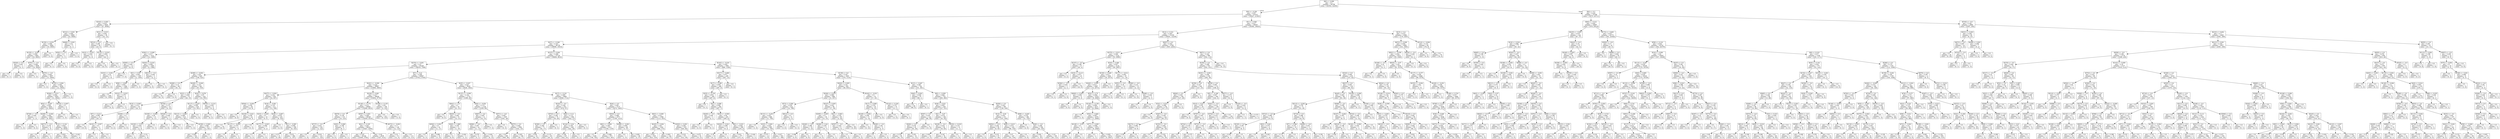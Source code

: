 digraph Tree {
node [shape=box] ;
0 [label="X[6] <= 0.099\ngini = 0.5\nsamples = 84796\nvalue = [42502, 42294]"] ;
1 [label="X[4] <= -0.194\ngini = 0.457\nsamples = 61010\nvalue = [39427, 21583]"] ;
0 -> 1 [labeldistance=2.5, labelangle=45, headlabel="True"] ;
2 [label="X[343] <= 0.003\ngini = 0.019\nsamples = 5005\nvalue = [47, 4958]"] ;
1 -> 2 ;
3 [label="X[312] <= 0.001\ngini = 0.009\nsamples = 4969\nvalue = [23, 4946]"] ;
2 -> 3 ;
4 [label="X[150] <= 0.018\ngini = 0.008\nsamples = 4964\nvalue = [19, 4945]"] ;
3 -> 4 ;
5 [label="X[155] <= -0.097\ngini = 0.006\nsamples = 4961\nvalue = [16, 4945]"] ;
4 -> 5 ;
6 [label="X[529] <= 0.0\ngini = 0.444\nsamples = 3\nvalue = [2, 1]"] ;
5 -> 6 ;
7 [label="gini = 0.0\nsamples = 1\nvalue = [0, 1]"] ;
6 -> 7 ;
8 [label="gini = 0.0\nsamples = 2\nvalue = [2, 0]"] ;
6 -> 8 ;
9 [label="X[791] <= -0.0\ngini = 0.006\nsamples = 4958\nvalue = [14, 4944]"] ;
5 -> 9 ;
10 [label="gini = 0.0\nsamples = 1\nvalue = [1, 0]"] ;
9 -> 10 ;
11 [label="X[670] <= -0.0\ngini = 0.005\nsamples = 4957\nvalue = [13, 4944]"] ;
9 -> 11 ;
12 [label="gini = 0.0\nsamples = 1\nvalue = [1, 0]"] ;
11 -> 12 ;
13 [label="X[125] <= 0.092\ngini = 0.005\nsamples = 4956\nvalue = [12, 4944]"] ;
11 -> 13 ;
14 [label="X[264] <= 0.011\ngini = 0.004\nsamples = 4955\nvalue = [11, 4944]"] ;
13 -> 14 ;
15 [label="X[52] <= -0.647\ngini = 0.004\nsamples = 4953\nvalue = [10, 4943]"] ;
14 -> 15 ;
16 [label="X[748] <= -0.0\ngini = 0.444\nsamples = 3\nvalue = [1, 2]"] ;
15 -> 16 ;
17 [label="gini = 0.0\nsamples = 1\nvalue = [1, 0]"] ;
16 -> 17 ;
18 [label="gini = 0.0\nsamples = 2\nvalue = [0, 2]"] ;
16 -> 18 ;
19 [label="X[208] <= -0.046\ngini = 0.004\nsamples = 4950\nvalue = [9, 4941]"] ;
15 -> 19 ;
20 [label="X[673] <= -0.0\ngini = 0.278\nsamples = 6\nvalue = [1, 5]"] ;
19 -> 20 ;
21 [label="gini = 0.0\nsamples = 4\nvalue = [0, 4]"] ;
20 -> 21 ;
22 [label="gini = 0.5\nsamples = 2\nvalue = [1, 1]"] ;
20 -> 22 ;
23 [label="X[14] <= 0.142\ngini = 0.003\nsamples = 4944\nvalue = [8, 4936]"] ;
19 -> 23 ;
24 [label="gini = 0.003\nsamples = 4937\nvalue = [7, 4930]"] ;
23 -> 24 ;
25 [label="gini = 0.245\nsamples = 7\nvalue = [1, 6]"] ;
23 -> 25 ;
26 [label="X[416] <= 0.007\ngini = 0.5\nsamples = 2\nvalue = [1, 1]"] ;
14 -> 26 ;
27 [label="gini = 0.0\nsamples = 1\nvalue = [1, 0]"] ;
26 -> 27 ;
28 [label="gini = 0.0\nsamples = 1\nvalue = [0, 1]"] ;
26 -> 28 ;
29 [label="gini = 0.0\nsamples = 1\nvalue = [1, 0]"] ;
13 -> 29 ;
30 [label="gini = 0.0\nsamples = 3\nvalue = [3, 0]"] ;
4 -> 30 ;
31 [label="X[669] <= 0.001\ngini = 0.32\nsamples = 5\nvalue = [4, 1]"] ;
3 -> 31 ;
32 [label="X[501] <= 0.0\ngini = 0.5\nsamples = 2\nvalue = [1, 1]"] ;
31 -> 32 ;
33 [label="gini = 0.0\nsamples = 1\nvalue = [0, 1]"] ;
32 -> 33 ;
34 [label="gini = 0.0\nsamples = 1\nvalue = [1, 0]"] ;
32 -> 34 ;
35 [label="gini = 0.0\nsamples = 3\nvalue = [3, 0]"] ;
31 -> 35 ;
36 [label="X[31] <= 0.015\ngini = 0.444\nsamples = 36\nvalue = [24, 12]"] ;
2 -> 36 ;
37 [label="X[510] <= 0.0\ngini = 0.285\nsamples = 29\nvalue = [24, 5]"] ;
36 -> 37 ;
38 [label="X[10] <= -0.032\ngini = 0.444\nsamples = 6\nvalue = [2, 4]"] ;
37 -> 38 ;
39 [label="gini = 0.0\nsamples = 4\nvalue = [0, 4]"] ;
38 -> 39 ;
40 [label="gini = 0.0\nsamples = 2\nvalue = [2, 0]"] ;
38 -> 40 ;
41 [label="X[132] <= 0.019\ngini = 0.083\nsamples = 23\nvalue = [22, 1]"] ;
37 -> 41 ;
42 [label="gini = 0.0\nsamples = 22\nvalue = [22, 0]"] ;
41 -> 42 ;
43 [label="gini = 0.0\nsamples = 1\nvalue = [0, 1]"] ;
41 -> 43 ;
44 [label="gini = 0.0\nsamples = 7\nvalue = [0, 7]"] ;
36 -> 44 ;
45 [label="X[1] <= 0.506\ngini = 0.417\nsamples = 56005\nvalue = [39380, 16625]"] ;
1 -> 45 ;
46 [label="X[12] <= 0.321\ngini = 0.363\nsamples = 51439\nvalue = [39201, 12238]"] ;
45 -> 46 ;
47 [label="X[27] <= -0.348\ngini = 0.327\nsamples = 48730\nvalue = [38696, 10034]"] ;
46 -> 47 ;
48 [label="X[381] <= -0.008\ngini = 0.017\nsamples = 1412\nvalue = [12, 1400]"] ;
47 -> 48 ;
49 [label="X[595] <= 0.0\ngini = 0.444\nsamples = 12\nvalue = [8, 4]"] ;
48 -> 49 ;
50 [label="X[181] <= 0.001\ngini = 0.32\nsamples = 5\nvalue = [1, 4]"] ;
49 -> 50 ;
51 [label="gini = 0.0\nsamples = 4\nvalue = [0, 4]"] ;
50 -> 51 ;
52 [label="gini = 0.0\nsamples = 1\nvalue = [1, 0]"] ;
50 -> 52 ;
53 [label="gini = 0.0\nsamples = 7\nvalue = [7, 0]"] ;
49 -> 53 ;
54 [label="X[293] <= 0.018\ngini = 0.006\nsamples = 1400\nvalue = [4, 1396]"] ;
48 -> 54 ;
55 [label="X[3] <= 0.357\ngini = 0.003\nsamples = 1397\nvalue = [2, 1395]"] ;
54 -> 55 ;
56 [label="X[96] <= 0.904\ngini = 0.001\nsamples = 1396\nvalue = [1, 1395]"] ;
55 -> 56 ;
57 [label="gini = 0.0\nsamples = 1392\nvalue = [0, 1392]"] ;
56 -> 57 ;
58 [label="X[101] <= -0.033\ngini = 0.375\nsamples = 4\nvalue = [1, 3]"] ;
56 -> 58 ;
59 [label="gini = 0.0\nsamples = 2\nvalue = [0, 2]"] ;
58 -> 59 ;
60 [label="gini = 0.5\nsamples = 2\nvalue = [1, 1]"] ;
58 -> 60 ;
61 [label="gini = 0.0\nsamples = 1\nvalue = [1, 0]"] ;
55 -> 61 ;
62 [label="X[813] <= -0.0\ngini = 0.444\nsamples = 3\nvalue = [2, 1]"] ;
54 -> 62 ;
63 [label="gini = 0.0\nsamples = 2\nvalue = [2, 0]"] ;
62 -> 63 ;
64 [label="gini = 0.0\nsamples = 1\nvalue = [0, 1]"] ;
62 -> 64 ;
65 [label="X[157] <= 0.004\ngini = 0.298\nsamples = 47318\nvalue = [38684, 8634]"] ;
47 -> 65 ;
66 [label="X[270] <= -0.001\ngini = 0.27\nsamples = 45326\nvalue = [38018, 7308]"] ;
65 -> 66 ;
67 [label="X[369] <= -0.004\ngini = 0.28\nsamples = 629\nvalue = [106, 523]"] ;
66 -> 67 ;
68 [label="X[499] <= 0.0\ngini = 0.14\nsamples = 66\nvalue = [61, 5]"] ;
67 -> 68 ;
69 [label="gini = 0.0\nsamples = 61\nvalue = [61, 0]"] ;
68 -> 69 ;
70 [label="gini = 0.0\nsamples = 5\nvalue = [0, 5]"] ;
68 -> 70 ;
71 [label="X[209] <= -0.028\ngini = 0.147\nsamples = 563\nvalue = [45, 518]"] ;
67 -> 71 ;
72 [label="X[33] <= 0.03\ngini = 0.464\nsamples = 41\nvalue = [26, 15]"] ;
71 -> 72 ;
73 [label="X[10] <= 0.049\ngini = 0.211\nsamples = 25\nvalue = [22, 3]"] ;
72 -> 73 ;
74 [label="X[7] <= 0.212\ngini = 0.091\nsamples = 21\nvalue = [20, 1]"] ;
73 -> 74 ;
75 [label="gini = 0.0\nsamples = 19\nvalue = [19, 0]"] ;
74 -> 75 ;
76 [label="X[181] <= -0.007\ngini = 0.5\nsamples = 2\nvalue = [1, 1]"] ;
74 -> 76 ;
77 [label="gini = 0.0\nsamples = 1\nvalue = [1, 0]"] ;
76 -> 77 ;
78 [label="gini = 0.0\nsamples = 1\nvalue = [0, 1]"] ;
76 -> 78 ;
79 [label="X[408] <= 0.0\ngini = 0.5\nsamples = 4\nvalue = [2, 2]"] ;
73 -> 79 ;
80 [label="gini = 0.0\nsamples = 2\nvalue = [0, 2]"] ;
79 -> 80 ;
81 [label="gini = 0.0\nsamples = 2\nvalue = [2, 0]"] ;
79 -> 81 ;
82 [label="X[759] <= 0.0\ngini = 0.375\nsamples = 16\nvalue = [4, 12]"] ;
72 -> 82 ;
83 [label="X[169] <= -0.064\ngini = 0.26\nsamples = 13\nvalue = [2, 11]"] ;
82 -> 83 ;
84 [label="X[160] <= 0.011\ngini = 0.444\nsamples = 6\nvalue = [2, 4]"] ;
83 -> 84 ;
85 [label="gini = 0.0\nsamples = 1\nvalue = [1, 0]"] ;
84 -> 85 ;
86 [label="gini = 0.32\nsamples = 5\nvalue = [1, 4]"] ;
84 -> 86 ;
87 [label="gini = 0.0\nsamples = 7\nvalue = [0, 7]"] ;
83 -> 87 ;
88 [label="X[528] <= 0.0\ngini = 0.444\nsamples = 3\nvalue = [2, 1]"] ;
82 -> 88 ;
89 [label="gini = 0.0\nsamples = 2\nvalue = [2, 0]"] ;
88 -> 89 ;
90 [label="gini = 0.0\nsamples = 1\nvalue = [0, 1]"] ;
88 -> 90 ;
91 [label="X[24] <= 0.078\ngini = 0.07\nsamples = 522\nvalue = [19, 503]"] ;
71 -> 91 ;
92 [label="X[117] <= 0.225\ngini = 0.056\nsamples = 516\nvalue = [15, 501]"] ;
91 -> 92 ;
93 [label="X[213] <= -0.266\ngini = 0.049\nsamples = 514\nvalue = [13, 501]"] ;
92 -> 93 ;
94 [label="gini = 0.0\nsamples = 1\nvalue = [1, 0]"] ;
93 -> 94 ;
95 [label="X[358] <= 0.065\ngini = 0.046\nsamples = 513\nvalue = [12, 501]"] ;
93 -> 95 ;
96 [label="gini = 0.042\nsamples = 512\nvalue = [11, 501]"] ;
95 -> 96 ;
97 [label="gini = 0.0\nsamples = 1\nvalue = [1, 0]"] ;
95 -> 97 ;
98 [label="gini = 0.0\nsamples = 2\nvalue = [2, 0]"] ;
92 -> 98 ;
99 [label="X[679] <= -0.214\ngini = 0.444\nsamples = 6\nvalue = [4, 2]"] ;
91 -> 99 ;
100 [label="gini = 0.0\nsamples = 2\nvalue = [0, 2]"] ;
99 -> 100 ;
101 [label="gini = 0.0\nsamples = 4\nvalue = [4, 0]"] ;
99 -> 101 ;
102 [label="X[7] <= 0.21\ngini = 0.258\nsamples = 44697\nvalue = [37912, 6785]"] ;
66 -> 102 ;
103 [label="X[201] <= -0.009\ngini = 0.224\nsamples = 38867\nvalue = [33884, 4983]"] ;
102 -> 103 ;
104 [label="X[477] <= -0.002\ngini = 0.232\nsamples = 239\nvalue = [32, 207]"] ;
103 -> 104 ;
105 [label="X[504] <= -0.004\ngini = 0.436\nsamples = 28\nvalue = [19, 9]"] ;
104 -> 105 ;
106 [label="gini = 0.0\nsamples = 6\nvalue = [0, 6]"] ;
105 -> 106 ;
107 [label="X[239] <= 0.021\ngini = 0.236\nsamples = 22\nvalue = [19, 3]"] ;
105 -> 107 ;
108 [label="gini = 0.0\nsamples = 18\nvalue = [18, 0]"] ;
107 -> 108 ;
109 [label="X[137] <= -0.024\ngini = 0.375\nsamples = 4\nvalue = [1, 3]"] ;
107 -> 109 ;
110 [label="gini = 0.0\nsamples = 2\nvalue = [0, 2]"] ;
109 -> 110 ;
111 [label="gini = 0.5\nsamples = 2\nvalue = [1, 1]"] ;
109 -> 111 ;
112 [label="X[19] <= -0.061\ngini = 0.116\nsamples = 211\nvalue = [13, 198]"] ;
104 -> 112 ;
113 [label="X[10] <= 0.029\ngini = 0.5\nsamples = 10\nvalue = [5, 5]"] ;
112 -> 113 ;
114 [label="gini = 0.0\nsamples = 3\nvalue = [0, 3]"] ;
113 -> 114 ;
115 [label="X[177] <= -0.025\ngini = 0.408\nsamples = 7\nvalue = [5, 2]"] ;
113 -> 115 ;
116 [label="gini = 0.5\nsamples = 4\nvalue = [2, 2]"] ;
115 -> 116 ;
117 [label="gini = 0.0\nsamples = 3\nvalue = [3, 0]"] ;
115 -> 117 ;
118 [label="X[28] <= -0.067\ngini = 0.076\nsamples = 201\nvalue = [8, 193]"] ;
112 -> 118 ;
119 [label="gini = 0.0\nsamples = 2\nvalue = [2, 0]"] ;
118 -> 119 ;
120 [label="X[3] <= -0.565\ngini = 0.058\nsamples = 199\nvalue = [6, 193]"] ;
118 -> 120 ;
121 [label="gini = 0.271\nsamples = 31\nvalue = [5, 26]"] ;
120 -> 121 ;
122 [label="gini = 0.012\nsamples = 168\nvalue = [1, 167]"] ;
120 -> 122 ;
123 [label="X[230] <= 0.081\ngini = 0.217\nsamples = 38628\nvalue = [33852, 4776]"] ;
103 -> 123 ;
124 [label="X[128] <= -0.174\ngini = 0.212\nsamples = 38482\nvalue = [33849, 4633]"] ;
123 -> 124 ;
125 [label="X[679] <= 0.0\ngini = 0.139\nsamples = 133\nvalue = [10, 123]"] ;
124 -> 125 ;
126 [label="X[737] <= -0.0\ngini = 0.032\nsamples = 124\nvalue = [2, 122]"] ;
125 -> 126 ;
127 [label="gini = 0.0\nsamples = 1\nvalue = [1, 0]"] ;
126 -> 127 ;
128 [label="gini = 0.016\nsamples = 123\nvalue = [1, 122]"] ;
126 -> 128 ;
129 [label="X[45] <= 0.068\ngini = 0.198\nsamples = 9\nvalue = [8, 1]"] ;
125 -> 129 ;
130 [label="gini = 0.0\nsamples = 8\nvalue = [8, 0]"] ;
129 -> 130 ;
131 [label="gini = 0.0\nsamples = 1\nvalue = [0, 1]"] ;
129 -> 131 ;
132 [label="X[587] <= 0.001\ngini = 0.208\nsamples = 38349\nvalue = [33839, 4510]"] ;
124 -> 132 ;
133 [label="X[21] <= 0.105\ngini = 0.203\nsamples = 38221\nvalue = [33827, 4394]"] ;
132 -> 133 ;
134 [label="gini = 0.187\nsamples = 36182\nvalue = [32400, 3782]"] ;
133 -> 134 ;
135 [label="gini = 0.42\nsamples = 2039\nvalue = [1427, 612]"] ;
133 -> 135 ;
136 [label="X[573] <= -0.003\ngini = 0.17\nsamples = 128\nvalue = [12, 116]"] ;
132 -> 136 ;
137 [label="gini = 0.32\nsamples = 15\nvalue = [12, 3]"] ;
136 -> 137 ;
138 [label="gini = 0.0\nsamples = 113\nvalue = [0, 113]"] ;
136 -> 138 ;
139 [label="X[348] <= 0.155\ngini = 0.04\nsamples = 146\nvalue = [3, 143]"] ;
123 -> 139 ;
140 [label="gini = 0.0\nsamples = 143\nvalue = [0, 143]"] ;
139 -> 140 ;
141 [label="gini = 0.0\nsamples = 3\nvalue = [3, 0]"] ;
139 -> 141 ;
142 [label="X[25] <= -0.037\ngini = 0.427\nsamples = 5830\nvalue = [4028, 1802]"] ;
102 -> 142 ;
143 [label="X[157] <= -0.008\ngini = 0.142\nsamples = 1170\nvalue = [1080, 90]"] ;
142 -> 143 ;
144 [label="X[641] <= -0.0\ngini = 0.5\nsamples = 42\nvalue = [21, 21]"] ;
143 -> 144 ;
145 [label="gini = 0.0\nsamples = 9\nvalue = [9, 0]"] ;
144 -> 145 ;
146 [label="X[645] <= -0.0\ngini = 0.463\nsamples = 33\nvalue = [12, 21]"] ;
144 -> 146 ;
147 [label="X[582] <= 0.001\ngini = 0.5\nsamples = 22\nvalue = [11, 11]"] ;
146 -> 147 ;
148 [label="gini = 0.0\nsamples = 3\nvalue = [0, 3]"] ;
147 -> 148 ;
149 [label="gini = 0.488\nsamples = 19\nvalue = [11, 8]"] ;
147 -> 149 ;
150 [label="X[29] <= 1.089\ngini = 0.165\nsamples = 11\nvalue = [1, 10]"] ;
146 -> 150 ;
151 [label="gini = 0.0\nsamples = 8\nvalue = [0, 8]"] ;
150 -> 151 ;
152 [label="gini = 0.444\nsamples = 3\nvalue = [1, 2]"] ;
150 -> 152 ;
153 [label="X[40] <= -0.054\ngini = 0.115\nsamples = 1128\nvalue = [1059, 69]"] ;
143 -> 153 ;
154 [label="X[807] <= 0.0\ngini = 0.487\nsamples = 31\nvalue = [18, 13]"] ;
153 -> 154 ;
155 [label="X[996] <= -0.0\ngini = 0.497\nsamples = 24\nvalue = [11, 13]"] ;
154 -> 155 ;
156 [label="gini = 0.278\nsamples = 6\nvalue = [5, 1]"] ;
155 -> 156 ;
157 [label="gini = 0.444\nsamples = 18\nvalue = [6, 12]"] ;
155 -> 157 ;
158 [label="gini = 0.0\nsamples = 7\nvalue = [7, 0]"] ;
154 -> 158 ;
159 [label="X[571] <= -0.0\ngini = 0.097\nsamples = 1097\nvalue = [1041, 56]"] ;
153 -> 159 ;
160 [label="gini = 0.0\nsamples = 3\nvalue = [0, 3]"] ;
159 -> 160 ;
161 [label="X[975] <= 0.0\ngini = 0.092\nsamples = 1094\nvalue = [1041, 53]"] ;
159 -> 161 ;
162 [label="gini = 0.07\nsamples = 985\nvalue = [949, 36]"] ;
161 -> 162 ;
163 [label="gini = 0.263\nsamples = 109\nvalue = [92, 17]"] ;
161 -> 163 ;
164 [label="X[17] <= -0.101\ngini = 0.465\nsamples = 4660\nvalue = [2948, 1712]"] ;
142 -> 164 ;
165 [label="X[343] <= -0.0\ngini = 0.164\nsamples = 523\nvalue = [476, 47]"] ;
164 -> 165 ;
166 [label="X[703] <= 0.0\ngini = 0.394\nsamples = 74\nvalue = [54, 20]"] ;
165 -> 166 ;
167 [label="X[390] <= 0.0\ngini = 0.364\nsamples = 71\nvalue = [54, 17]"] ;
166 -> 167 ;
168 [label="gini = 0.454\nsamples = 43\nvalue = [28, 15]"] ;
167 -> 168 ;
169 [label="gini = 0.133\nsamples = 28\nvalue = [26, 2]"] ;
167 -> 169 ;
170 [label="gini = 0.0\nsamples = 3\nvalue = [0, 3]"] ;
166 -> 170 ;
171 [label="X[92] <= 0.12\ngini = 0.113\nsamples = 449\nvalue = [422, 27]"] ;
165 -> 171 ;
172 [label="X[144] <= 0.02\ngini = 0.109\nsamples = 448\nvalue = [422, 26]"] ;
171 -> 172 ;
173 [label="gini = 0.106\nsamples = 447\nvalue = [422, 25]"] ;
172 -> 173 ;
174 [label="gini = 0.0\nsamples = 1\nvalue = [0, 1]"] ;
172 -> 174 ;
175 [label="gini = 0.0\nsamples = 1\nvalue = [0, 1]"] ;
171 -> 175 ;
176 [label="X[44] <= 0.0\ngini = 0.481\nsamples = 4137\nvalue = [2472, 1665]"] ;
164 -> 176 ;
177 [label="X[593] <= 0.0\ngini = 0.498\nsamples = 2571\nvalue = [1359, 1212]"] ;
176 -> 177 ;
178 [label="X[81] <= -0.004\ngini = 0.497\nsamples = 2511\nvalue = [1356, 1155]"] ;
177 -> 178 ;
179 [label="gini = 0.5\nsamples = 1538\nvalue = [746, 792]"] ;
178 -> 179 ;
180 [label="gini = 0.468\nsamples = 973\nvalue = [610, 363]"] ;
178 -> 180 ;
181 [label="X[496] <= -0.001\ngini = 0.095\nsamples = 60\nvalue = [3, 57]"] ;
177 -> 181 ;
182 [label="gini = 0.0\nsamples = 1\nvalue = [1, 0]"] ;
181 -> 182 ;
183 [label="gini = 0.065\nsamples = 59\nvalue = [2, 57]"] ;
181 -> 183 ;
184 [label="X[63] <= -0.009\ngini = 0.411\nsamples = 1566\nvalue = [1113, 453]"] ;
176 -> 184 ;
185 [label="X[245] <= 0.004\ngini = 0.46\nsamples = 1041\nvalue = [668, 373]"] ;
184 -> 185 ;
186 [label="gini = 0.447\nsamples = 939\nvalue = [623, 316]"] ;
185 -> 186 ;
187 [label="gini = 0.493\nsamples = 102\nvalue = [45, 57]"] ;
185 -> 187 ;
188 [label="X[383] <= 0.001\ngini = 0.258\nsamples = 525\nvalue = [445, 80]"] ;
184 -> 188 ;
189 [label="gini = 0.219\nsamples = 471\nvalue = [412, 59]"] ;
188 -> 189 ;
190 [label="gini = 0.475\nsamples = 54\nvalue = [33, 21]"] ;
188 -> 190 ;
191 [label="X[163] <= -0.016\ngini = 0.445\nsamples = 1992\nvalue = [666, 1326]"] ;
65 -> 191 ;
192 [label="X[317] <= 0.006\ngini = 0.077\nsamples = 299\nvalue = [287, 12]"] ;
191 -> 192 ;
193 [label="X[17] <= 0.389\ngini = 0.059\nsamples = 296\nvalue = [287, 9]"] ;
192 -> 193 ;
194 [label="X[35] <= -0.138\ngini = 0.053\nsamples = 295\nvalue = [287, 8]"] ;
193 -> 194 ;
195 [label="gini = 0.0\nsamples = 1\nvalue = [0, 1]"] ;
194 -> 195 ;
196 [label="X[2] <= -0.698\ngini = 0.046\nsamples = 294\nvalue = [287, 7]"] ;
194 -> 196 ;
197 [label="X[265] <= -0.0\ngini = 0.444\nsamples = 3\nvalue = [2, 1]"] ;
196 -> 197 ;
198 [label="gini = 0.0\nsamples = 2\nvalue = [2, 0]"] ;
197 -> 198 ;
199 [label="gini = 0.0\nsamples = 1\nvalue = [0, 1]"] ;
197 -> 199 ;
200 [label="X[20] <= -0.509\ngini = 0.04\nsamples = 291\nvalue = [285, 6]"] ;
196 -> 200 ;
201 [label="X[204] <= 0.021\ngini = 0.298\nsamples = 11\nvalue = [9, 2]"] ;
200 -> 201 ;
202 [label="gini = 0.18\nsamples = 10\nvalue = [9, 1]"] ;
201 -> 202 ;
203 [label="gini = 0.0\nsamples = 1\nvalue = [0, 1]"] ;
201 -> 203 ;
204 [label="X[6] <= -0.033\ngini = 0.028\nsamples = 280\nvalue = [276, 4]"] ;
200 -> 204 ;
205 [label="gini = 0.021\nsamples = 277\nvalue = [274, 3]"] ;
204 -> 205 ;
206 [label="gini = 0.444\nsamples = 3\nvalue = [2, 1]"] ;
204 -> 206 ;
207 [label="gini = 0.0\nsamples = 1\nvalue = [0, 1]"] ;
193 -> 207 ;
208 [label="gini = 0.0\nsamples = 3\nvalue = [0, 3]"] ;
192 -> 208 ;
209 [label="X[158] <= 0.0\ngini = 0.347\nsamples = 1693\nvalue = [379, 1314]"] ;
191 -> 209 ;
210 [label="X[402] <= 0.005\ngini = 0.101\nsamples = 901\nvalue = [48, 853]"] ;
209 -> 210 ;
211 [label="X[294] <= 0.016\ngini = 0.069\nsamples = 868\nvalue = [31, 837]"] ;
210 -> 211 ;
212 [label="X[73] <= 0.084\ngini = 0.034\nsamples = 812\nvalue = [14, 798]"] ;
211 -> 212 ;
213 [label="X[131] <= -0.253\ngini = 0.027\nsamples = 806\nvalue = [11, 795]"] ;
212 -> 213 ;
214 [label="gini = 0.0\nsamples = 1\nvalue = [1, 0]"] ;
213 -> 214 ;
215 [label="X[19] <= -0.063\ngini = 0.025\nsamples = 805\nvalue = [10, 795]"] ;
213 -> 215 ;
216 [label="gini = 0.375\nsamples = 12\nvalue = [3, 9]"] ;
215 -> 216 ;
217 [label="gini = 0.017\nsamples = 793\nvalue = [7, 786]"] ;
215 -> 217 ;
218 [label="X[612] <= 0.0\ngini = 0.5\nsamples = 6\nvalue = [3, 3]"] ;
212 -> 218 ;
219 [label="gini = 0.0\nsamples = 3\nvalue = [3, 0]"] ;
218 -> 219 ;
220 [label="gini = 0.0\nsamples = 3\nvalue = [0, 3]"] ;
218 -> 220 ;
221 [label="X[227] <= 0.005\ngini = 0.423\nsamples = 56\nvalue = [17, 39]"] ;
211 -> 221 ;
222 [label="X[395] <= 0.005\ngini = 0.5\nsamples = 30\nvalue = [15, 15]"] ;
221 -> 222 ;
223 [label="X[446] <= -0.0\ngini = 0.388\nsamples = 19\nvalue = [5, 14]"] ;
222 -> 223 ;
224 [label="gini = 0.496\nsamples = 11\nvalue = [5, 6]"] ;
223 -> 224 ;
225 [label="gini = 0.0\nsamples = 8\nvalue = [0, 8]"] ;
223 -> 225 ;
226 [label="X[266] <= 0.42\ngini = 0.165\nsamples = 11\nvalue = [10, 1]"] ;
222 -> 226 ;
227 [label="gini = 0.0\nsamples = 10\nvalue = [10, 0]"] ;
226 -> 227 ;
228 [label="gini = 0.0\nsamples = 1\nvalue = [0, 1]"] ;
226 -> 228 ;
229 [label="X[2] <= -0.683\ngini = 0.142\nsamples = 26\nvalue = [2, 24]"] ;
221 -> 229 ;
230 [label="X[597] <= -0.0\ngini = 0.444\nsamples = 6\nvalue = [2, 4]"] ;
229 -> 230 ;
231 [label="gini = 0.5\nsamples = 4\nvalue = [2, 2]"] ;
230 -> 231 ;
232 [label="gini = 0.0\nsamples = 2\nvalue = [0, 2]"] ;
230 -> 232 ;
233 [label="gini = 0.0\nsamples = 20\nvalue = [0, 20]"] ;
229 -> 233 ;
234 [label="X[242] <= -0.021\ngini = 0.5\nsamples = 33\nvalue = [17, 16]"] ;
210 -> 234 ;
235 [label="X[17] <= 0.089\ngini = 0.332\nsamples = 19\nvalue = [4, 15]"] ;
234 -> 235 ;
236 [label="X[249] <= 0.002\ngini = 0.208\nsamples = 17\nvalue = [2, 15]"] ;
235 -> 236 ;
237 [label="gini = 0.0\nsamples = 12\nvalue = [0, 12]"] ;
236 -> 237 ;
238 [label="X[280] <= -0.0\ngini = 0.48\nsamples = 5\nvalue = [2, 3]"] ;
236 -> 238 ;
239 [label="gini = 0.0\nsamples = 2\nvalue = [2, 0]"] ;
238 -> 239 ;
240 [label="gini = 0.0\nsamples = 3\nvalue = [0, 3]"] ;
238 -> 240 ;
241 [label="gini = 0.0\nsamples = 2\nvalue = [2, 0]"] ;
235 -> 241 ;
242 [label="X[122] <= 0.226\ngini = 0.133\nsamples = 14\nvalue = [13, 1]"] ;
234 -> 242 ;
243 [label="gini = 0.0\nsamples = 13\nvalue = [13, 0]"] ;
242 -> 243 ;
244 [label="gini = 0.0\nsamples = 1\nvalue = [0, 1]"] ;
242 -> 244 ;
245 [label="X[13] <= -0.047\ngini = 0.487\nsamples = 792\nvalue = [331, 461]"] ;
209 -> 245 ;
246 [label="X[40] <= 0.042\ngini = 0.029\nsamples = 67\nvalue = [66, 1]"] ;
245 -> 246 ;
247 [label="gini = 0.0\nsamples = 66\nvalue = [66, 0]"] ;
246 -> 247 ;
248 [label="gini = 0.0\nsamples = 1\nvalue = [0, 1]"] ;
246 -> 248 ;
249 [label="X[9] <= -0.009\ngini = 0.464\nsamples = 725\nvalue = [265, 460]"] ;
245 -> 249 ;
250 [label="X[36] <= 0.021\ngini = 0.493\nsamples = 228\nvalue = [127, 101]"] ;
249 -> 250 ;
251 [label="X[597] <= 0.0\ngini = 0.416\nsamples = 122\nvalue = [86, 36]"] ;
250 -> 251 ;
252 [label="X[492] <= 0.0\ngini = 0.478\nsamples = 91\nvalue = [55, 36]"] ;
251 -> 252 ;
253 [label="gini = 0.379\nsamples = 59\nvalue = [44, 15]"] ;
252 -> 253 ;
254 [label="gini = 0.451\nsamples = 32\nvalue = [11, 21]"] ;
252 -> 254 ;
255 [label="gini = 0.0\nsamples = 31\nvalue = [31, 0]"] ;
251 -> 255 ;
256 [label="X[2] <= -0.07\ngini = 0.474\nsamples = 106\nvalue = [41, 65]"] ;
250 -> 256 ;
257 [label="X[438] <= -0.0\ngini = 0.435\nsamples = 94\nvalue = [30, 64]"] ;
256 -> 257 ;
258 [label="gini = 0.401\nsamples = 18\nvalue = [13, 5]"] ;
257 -> 258 ;
259 [label="gini = 0.347\nsamples = 76\nvalue = [17, 59]"] ;
257 -> 259 ;
260 [label="X[254] <= 0.019\ngini = 0.153\nsamples = 12\nvalue = [11, 1]"] ;
256 -> 260 ;
261 [label="gini = 0.0\nsamples = 11\nvalue = [11, 0]"] ;
260 -> 261 ;
262 [label="gini = 0.0\nsamples = 1\nvalue = [0, 1]"] ;
260 -> 262 ;
263 [label="X[450] <= 0.0\ngini = 0.401\nsamples = 497\nvalue = [138, 359]"] ;
249 -> 263 ;
264 [label="X[14] <= -0.04\ngini = 0.451\nsamples = 311\nvalue = [107, 204]"] ;
263 -> 264 ;
265 [label="X[952] <= -0.0\ngini = 0.259\nsamples = 59\nvalue = [9, 50]"] ;
264 -> 265 ;
266 [label="gini = 0.0\nsamples = 2\nvalue = [2, 0]"] ;
265 -> 266 ;
267 [label="gini = 0.215\nsamples = 57\nvalue = [7, 50]"] ;
265 -> 267 ;
268 [label="X[89] <= 0.015\ngini = 0.475\nsamples = 252\nvalue = [98, 154]"] ;
264 -> 268 ;
269 [label="gini = 0.47\nsamples = 247\nvalue = [93, 154]"] ;
268 -> 269 ;
270 [label="gini = 0.0\nsamples = 5\nvalue = [5, 0]"] ;
268 -> 270 ;
271 [label="X[98] <= -0.045\ngini = 0.278\nsamples = 186\nvalue = [31, 155]"] ;
263 -> 271 ;
272 [label="gini = 0.0\nsamples = 2\nvalue = [2, 0]"] ;
271 -> 272 ;
273 [label="X[49] <= -0.0\ngini = 0.266\nsamples = 184\nvalue = [29, 155]"] ;
271 -> 273 ;
274 [label="gini = 0.044\nsamples = 44\nvalue = [1, 43]"] ;
273 -> 274 ;
275 [label="gini = 0.32\nsamples = 140\nvalue = [28, 112]"] ;
273 -> 275 ;
276 [label="X[957] <= 0.0\ngini = 0.303\nsamples = 2709\nvalue = [505, 2204]"] ;
46 -> 276 ;
277 [label="X[375] <= -0.013\ngini = 0.048\nsamples = 2143\nvalue = [53, 2090]"] ;
276 -> 277 ;
278 [label="X[157] <= -0.0\ngini = 0.198\nsamples = 27\nvalue = [24, 3]"] ;
277 -> 278 ;
279 [label="gini = 0.0\nsamples = 2\nvalue = [0, 2]"] ;
278 -> 279 ;
280 [label="X[18] <= -0.113\ngini = 0.077\nsamples = 25\nvalue = [24, 1]"] ;
278 -> 280 ;
281 [label="X[382] <= -0.0\ngini = 0.444\nsamples = 3\nvalue = [2, 1]"] ;
280 -> 281 ;
282 [label="gini = 0.0\nsamples = 1\nvalue = [0, 1]"] ;
281 -> 282 ;
283 [label="gini = 0.0\nsamples = 2\nvalue = [2, 0]"] ;
281 -> 283 ;
284 [label="gini = 0.0\nsamples = 22\nvalue = [22, 0]"] ;
280 -> 284 ;
285 [label="X[18] <= 0.484\ngini = 0.027\nsamples = 2116\nvalue = [29, 2087]"] ;
277 -> 285 ;
286 [label="X[100] <= 0.049\ngini = 0.017\nsamples = 2091\nvalue = [18, 2073]"] ;
285 -> 286 ;
287 [label="X[440] <= -0.005\ngini = 0.013\nsamples = 2087\nvalue = [14, 2073]"] ;
286 -> 287 ;
288 [label="X[600] <= 0.003\ngini = 0.494\nsamples = 9\nvalue = [5, 4]"] ;
287 -> 288 ;
289 [label="gini = 0.0\nsamples = 5\nvalue = [5, 0]"] ;
288 -> 289 ;
290 [label="gini = 0.0\nsamples = 4\nvalue = [0, 4]"] ;
288 -> 290 ;
291 [label="X[52] <= 0.75\ngini = 0.009\nsamples = 2078\nvalue = [9, 2069]"] ;
287 -> 291 ;
292 [label="X[120] <= -0.156\ngini = 0.008\nsamples = 2077\nvalue = [8, 2069]"] ;
291 -> 292 ;
293 [label="gini = 0.0\nsamples = 1\nvalue = [1, 0]"] ;
292 -> 293 ;
294 [label="X[52] <= -0.664\ngini = 0.007\nsamples = 2076\nvalue = [7, 2069]"] ;
292 -> 294 ;
295 [label="X[128] <= -0.03\ngini = 0.5\nsamples = 2\nvalue = [1, 1]"] ;
294 -> 295 ;
296 [label="gini = 0.0\nsamples = 1\nvalue = [1, 0]"] ;
295 -> 296 ;
297 [label="gini = 0.0\nsamples = 1\nvalue = [0, 1]"] ;
295 -> 297 ;
298 [label="X[77] <= -0.065\ngini = 0.006\nsamples = 2074\nvalue = [6, 2068]"] ;
294 -> 298 ;
299 [label="gini = 0.5\nsamples = 2\nvalue = [1, 1]"] ;
298 -> 299 ;
300 [label="gini = 0.005\nsamples = 2072\nvalue = [5, 2067]"] ;
298 -> 300 ;
301 [label="gini = 0.0\nsamples = 1\nvalue = [1, 0]"] ;
291 -> 301 ;
302 [label="gini = 0.0\nsamples = 4\nvalue = [4, 0]"] ;
286 -> 302 ;
303 [label="X[117] <= -0.012\ngini = 0.493\nsamples = 25\nvalue = [11, 14]"] ;
285 -> 303 ;
304 [label="X[551] <= 0.0\ngini = 0.18\nsamples = 10\nvalue = [9, 1]"] ;
303 -> 304 ;
305 [label="gini = 0.0\nsamples = 9\nvalue = [9, 0]"] ;
304 -> 305 ;
306 [label="gini = 0.0\nsamples = 1\nvalue = [0, 1]"] ;
304 -> 306 ;
307 [label="X[580] <= -0.0\ngini = 0.231\nsamples = 15\nvalue = [2, 13]"] ;
303 -> 307 ;
308 [label="gini = 0.0\nsamples = 12\nvalue = [0, 12]"] ;
307 -> 308 ;
309 [label="X[288] <= -0.0\ngini = 0.444\nsamples = 3\nvalue = [2, 1]"] ;
307 -> 309 ;
310 [label="gini = 0.0\nsamples = 1\nvalue = [0, 1]"] ;
309 -> 310 ;
311 [label="gini = 0.0\nsamples = 2\nvalue = [2, 0]"] ;
309 -> 311 ;
312 [label="X[971] <= 0.0\ngini = 0.322\nsamples = 566\nvalue = [452, 114]"] ;
276 -> 312 ;
313 [label="X[350] <= 0.0\ngini = 0.299\nsamples = 553\nvalue = [452, 101]"] ;
312 -> 313 ;
314 [label="X[201] <= -0.001\ngini = 0.206\nsamples = 334\nvalue = [295, 39]"] ;
313 -> 314 ;
315 [label="X[359] <= 0.0\ngini = 0.327\nsamples = 160\nvalue = [127, 33]"] ;
314 -> 315 ;
316 [label="X[826] <= 0.0\ngini = 0.303\nsamples = 156\nvalue = [127, 29]"] ;
315 -> 316 ;
317 [label="X[32] <= -0.014\ngini = 0.289\nsamples = 154\nvalue = [127, 27]"] ;
316 -> 317 ;
318 [label="gini = 0.0\nsamples = 32\nvalue = [32, 0]"] ;
317 -> 318 ;
319 [label="X[467] <= -0.0\ngini = 0.345\nsamples = 122\nvalue = [95, 27]"] ;
317 -> 319 ;
320 [label="X[273] <= 0.0\ngini = 0.498\nsamples = 17\nvalue = [8, 9]"] ;
319 -> 320 ;
321 [label="gini = 0.397\nsamples = 11\nvalue = [8, 3]"] ;
320 -> 321 ;
322 [label="gini = 0.0\nsamples = 6\nvalue = [0, 6]"] ;
320 -> 322 ;
323 [label="X[353] <= -0.0\ngini = 0.284\nsamples = 105\nvalue = [87, 18]"] ;
319 -> 323 ;
324 [label="gini = 0.0\nsamples = 17\nvalue = [17, 0]"] ;
323 -> 324 ;
325 [label="gini = 0.325\nsamples = 88\nvalue = [70, 18]"] ;
323 -> 325 ;
326 [label="gini = 0.0\nsamples = 2\nvalue = [0, 2]"] ;
316 -> 326 ;
327 [label="gini = 0.0\nsamples = 4\nvalue = [0, 4]"] ;
315 -> 327 ;
328 [label="X[639] <= 0.0\ngini = 0.067\nsamples = 174\nvalue = [168, 6]"] ;
314 -> 328 ;
329 [label="X[5] <= -0.168\ngini = 0.047\nsamples = 166\nvalue = [162, 4]"] ;
328 -> 329 ;
330 [label="X[14] <= 0.017\ngini = 0.255\nsamples = 20\nvalue = [17, 3]"] ;
329 -> 330 ;
331 [label="gini = 0.0\nsamples = 9\nvalue = [9, 0]"] ;
330 -> 331 ;
332 [label="X[787] <= -0.0\ngini = 0.397\nsamples = 11\nvalue = [8, 3]"] ;
330 -> 332 ;
333 [label="X[742] <= 0.0\ngini = 0.278\nsamples = 6\nvalue = [5, 1]"] ;
332 -> 333 ;
334 [label="gini = 0.0\nsamples = 2\nvalue = [2, 0]"] ;
333 -> 334 ;
335 [label="gini = 0.375\nsamples = 4\nvalue = [3, 1]"] ;
333 -> 335 ;
336 [label="X[753] <= -0.0\ngini = 0.48\nsamples = 5\nvalue = [3, 2]"] ;
332 -> 336 ;
337 [label="gini = 0.0\nsamples = 1\nvalue = [1, 0]"] ;
336 -> 337 ;
338 [label="gini = 0.5\nsamples = 4\nvalue = [2, 2]"] ;
336 -> 338 ;
339 [label="X[441] <= -0.0\ngini = 0.014\nsamples = 146\nvalue = [145, 1]"] ;
329 -> 339 ;
340 [label="X[792] <= 0.0\ngini = 0.219\nsamples = 8\nvalue = [7, 1]"] ;
339 -> 340 ;
341 [label="gini = 0.0\nsamples = 6\nvalue = [6, 0]"] ;
340 -> 341 ;
342 [label="gini = 0.5\nsamples = 2\nvalue = [1, 1]"] ;
340 -> 342 ;
343 [label="gini = 0.0\nsamples = 138\nvalue = [138, 0]"] ;
339 -> 343 ;
344 [label="X[677] <= -0.0\ngini = 0.375\nsamples = 8\nvalue = [6, 2]"] ;
328 -> 344 ;
345 [label="gini = 0.0\nsamples = 2\nvalue = [2, 0]"] ;
344 -> 345 ;
346 [label="X[325] <= -0.0\ngini = 0.444\nsamples = 6\nvalue = [4, 2]"] ;
344 -> 346 ;
347 [label="gini = 0.5\nsamples = 2\nvalue = [1, 1]"] ;
346 -> 347 ;
348 [label="gini = 0.375\nsamples = 4\nvalue = [3, 1]"] ;
346 -> 348 ;
349 [label="X[343] <= 0.0\ngini = 0.406\nsamples = 219\nvalue = [157, 62]"] ;
313 -> 349 ;
350 [label="X[637] <= 0.0\ngini = 0.493\nsamples = 118\nvalue = [66, 52]"] ;
349 -> 350 ;
351 [label="X[445] <= 0.0\ngini = 0.463\nsamples = 99\nvalue = [63, 36]"] ;
350 -> 351 ;
352 [label="X[213] <= -0.002\ngini = 0.378\nsamples = 71\nvalue = [53, 18]"] ;
351 -> 352 ;
353 [label="X[723] <= -0.0\ngini = 0.499\nsamples = 19\nvalue = [10, 9]"] ;
352 -> 353 ;
354 [label="X[330] <= 0.0\ngini = 0.397\nsamples = 11\nvalue = [8, 3]"] ;
353 -> 354 ;
355 [label="gini = 0.245\nsamples = 7\nvalue = [6, 1]"] ;
354 -> 355 ;
356 [label="gini = 0.5\nsamples = 4\nvalue = [2, 2]"] ;
354 -> 356 ;
357 [label="X[93] <= 0.02\ngini = 0.375\nsamples = 8\nvalue = [2, 6]"] ;
353 -> 357 ;
358 [label="gini = 0.0\nsamples = 1\nvalue = [1, 0]"] ;
357 -> 358 ;
359 [label="gini = 0.245\nsamples = 7\nvalue = [1, 6]"] ;
357 -> 359 ;
360 [label="X[734] <= 0.0\ngini = 0.286\nsamples = 52\nvalue = [43, 9]"] ;
352 -> 360 ;
361 [label="X[7] <= 0.394\ngini = 0.157\nsamples = 35\nvalue = [32, 3]"] ;
360 -> 361 ;
362 [label="gini = 0.111\nsamples = 34\nvalue = [32, 2]"] ;
361 -> 362 ;
363 [label="gini = 0.0\nsamples = 1\nvalue = [0, 1]"] ;
361 -> 363 ;
364 [label="X[406] <= -0.0\ngini = 0.457\nsamples = 17\nvalue = [11, 6]"] ;
360 -> 364 ;
365 [label="gini = 0.0\nsamples = 2\nvalue = [0, 2]"] ;
364 -> 365 ;
366 [label="gini = 0.391\nsamples = 15\nvalue = [11, 4]"] ;
364 -> 366 ;
367 [label="X[566] <= -0.0\ngini = 0.459\nsamples = 28\nvalue = [10, 18]"] ;
351 -> 367 ;
368 [label="X[247] <= -0.002\ngini = 0.397\nsamples = 11\nvalue = [8, 3]"] ;
367 -> 368 ;
369 [label="gini = 0.0\nsamples = 2\nvalue = [0, 2]"] ;
368 -> 369 ;
370 [label="X[816] <= -0.0\ngini = 0.198\nsamples = 9\nvalue = [8, 1]"] ;
368 -> 370 ;
371 [label="gini = 0.444\nsamples = 3\nvalue = [2, 1]"] ;
370 -> 371 ;
372 [label="gini = 0.0\nsamples = 6\nvalue = [6, 0]"] ;
370 -> 372 ;
373 [label="X[534] <= -0.0\ngini = 0.208\nsamples = 17\nvalue = [2, 15]"] ;
367 -> 373 ;
374 [label="X[162] <= -0.006\ngini = 0.444\nsamples = 3\nvalue = [2, 1]"] ;
373 -> 374 ;
375 [label="gini = 0.0\nsamples = 2\nvalue = [2, 0]"] ;
374 -> 375 ;
376 [label="gini = 0.0\nsamples = 1\nvalue = [0, 1]"] ;
374 -> 376 ;
377 [label="gini = 0.0\nsamples = 14\nvalue = [0, 14]"] ;
373 -> 377 ;
378 [label="X[109] <= 0.006\ngini = 0.266\nsamples = 19\nvalue = [3, 16]"] ;
350 -> 378 ;
379 [label="gini = 0.0\nsamples = 11\nvalue = [0, 11]"] ;
378 -> 379 ;
380 [label="X[746] <= 0.0\ngini = 0.469\nsamples = 8\nvalue = [3, 5]"] ;
378 -> 380 ;
381 [label="gini = 0.0\nsamples = 2\nvalue = [2, 0]"] ;
380 -> 381 ;
382 [label="X[43] <= -0.005\ngini = 0.278\nsamples = 6\nvalue = [1, 5]"] ;
380 -> 382 ;
383 [label="X[818] <= -0.0\ngini = 0.5\nsamples = 2\nvalue = [1, 1]"] ;
382 -> 383 ;
384 [label="gini = 0.0\nsamples = 1\nvalue = [1, 0]"] ;
383 -> 384 ;
385 [label="gini = 0.0\nsamples = 1\nvalue = [0, 1]"] ;
383 -> 385 ;
386 [label="gini = 0.0\nsamples = 4\nvalue = [0, 4]"] ;
382 -> 386 ;
387 [label="X[824] <= 0.0\ngini = 0.178\nsamples = 101\nvalue = [91, 10]"] ;
349 -> 387 ;
388 [label="X[146] <= 0.014\ngini = 0.134\nsamples = 97\nvalue = [90, 7]"] ;
387 -> 388 ;
389 [label="X[26] <= -0.056\ngini = 0.1\nsamples = 95\nvalue = [90, 5]"] ;
388 -> 389 ;
390 [label="gini = 0.0\nsamples = 1\nvalue = [0, 1]"] ;
389 -> 390 ;
391 [label="X[418] <= 0.0\ngini = 0.081\nsamples = 94\nvalue = [90, 4]"] ;
389 -> 391 ;
392 [label="X[690] <= 0.0\ngini = 0.062\nsamples = 93\nvalue = [90, 3]"] ;
391 -> 392 ;
393 [label="gini = 0.043\nsamples = 92\nvalue = [90, 2]"] ;
392 -> 393 ;
394 [label="gini = 0.0\nsamples = 1\nvalue = [0, 1]"] ;
392 -> 394 ;
395 [label="gini = 0.0\nsamples = 1\nvalue = [0, 1]"] ;
391 -> 395 ;
396 [label="gini = 0.0\nsamples = 2\nvalue = [0, 2]"] ;
388 -> 396 ;
397 [label="X[583] <= 0.0\ngini = 0.375\nsamples = 4\nvalue = [1, 3]"] ;
387 -> 397 ;
398 [label="gini = 0.0\nsamples = 3\nvalue = [0, 3]"] ;
397 -> 398 ;
399 [label="gini = 0.0\nsamples = 1\nvalue = [1, 0]"] ;
397 -> 399 ;
400 [label="gini = 0.0\nsamples = 13\nvalue = [0, 13]"] ;
312 -> 400 ;
401 [label="X[15] <= 0.2\ngini = 0.075\nsamples = 4566\nvalue = [179, 4387]"] ;
45 -> 401 ;
402 [label="X[672] <= 0.009\ngini = 0.044\nsamples = 4482\nvalue = [101, 4381]"] ;
401 -> 402 ;
403 [label="X[821] <= -0.038\ngini = 0.042\nsamples = 4475\nvalue = [95, 4380]"] ;
402 -> 403 ;
404 [label="X[166] <= -0.0\ngini = 0.32\nsamples = 5\nvalue = [4, 1]"] ;
403 -> 404 ;
405 [label="gini = 0.0\nsamples = 1\nvalue = [0, 1]"] ;
404 -> 405 ;
406 [label="gini = 0.0\nsamples = 4\nvalue = [4, 0]"] ;
404 -> 406 ;
407 [label="X[835] <= -0.07\ngini = 0.04\nsamples = 4470\nvalue = [91, 4379]"] ;
403 -> 407 ;
408 [label="gini = 0.0\nsamples = 2\nvalue = [2, 0]"] ;
407 -> 408 ;
409 [label="X[117] <= -0.377\ngini = 0.039\nsamples = 4468\nvalue = [89, 4379]"] ;
407 -> 409 ;
410 [label="X[353] <= -0.002\ngini = 0.49\nsamples = 7\nvalue = [3, 4]"] ;
409 -> 410 ;
411 [label="gini = 0.0\nsamples = 3\nvalue = [3, 0]"] ;
410 -> 411 ;
412 [label="gini = 0.0\nsamples = 4\nvalue = [0, 4]"] ;
410 -> 412 ;
413 [label="X[229] <= -0.453\ngini = 0.038\nsamples = 4461\nvalue = [86, 4375]"] ;
409 -> 413 ;
414 [label="gini = 0.0\nsamples = 1\nvalue = [1, 0]"] ;
413 -> 414 ;
415 [label="X[160] <= 0.743\ngini = 0.037\nsamples = 4460\nvalue = [85, 4375]"] ;
413 -> 415 ;
416 [label="X[785] <= 0.156\ngini = 0.037\nsamples = 4459\nvalue = [84, 4375]"] ;
415 -> 416 ;
417 [label="X[36] <= 0.009\ngini = 0.037\nsamples = 4458\nvalue = [83, 4375]"] ;
416 -> 417 ;
418 [label="X[473] <= -0.337\ngini = 0.036\nsamples = 4457\nvalue = [82, 4375]"] ;
417 -> 418 ;
419 [label="gini = 0.0\nsamples = 1\nvalue = [1, 0]"] ;
418 -> 419 ;
420 [label="gini = 0.036\nsamples = 4456\nvalue = [81, 4375]"] ;
418 -> 420 ;
421 [label="gini = 0.0\nsamples = 1\nvalue = [1, 0]"] ;
417 -> 421 ;
422 [label="gini = 0.0\nsamples = 1\nvalue = [1, 0]"] ;
416 -> 422 ;
423 [label="gini = 0.0\nsamples = 1\nvalue = [1, 0]"] ;
415 -> 423 ;
424 [label="X[634] <= -0.0\ngini = 0.245\nsamples = 7\nvalue = [6, 1]"] ;
402 -> 424 ;
425 [label="gini = 0.0\nsamples = 1\nvalue = [0, 1]"] ;
424 -> 425 ;
426 [label="gini = 0.0\nsamples = 6\nvalue = [6, 0]"] ;
424 -> 426 ;
427 [label="X[314] <= -0.004\ngini = 0.133\nsamples = 84\nvalue = [78, 6]"] ;
401 -> 427 ;
428 [label="gini = 0.0\nsamples = 6\nvalue = [0, 6]"] ;
427 -> 428 ;
429 [label="gini = 0.0\nsamples = 78\nvalue = [78, 0]"] ;
427 -> 429 ;
430 [label="X[4] <= 0.3\ngini = 0.225\nsamples = 23786\nvalue = [3075, 20711]"] ;
0 -> 430 [labeldistance=2.5, labelangle=-45, headlabel="False"] ;
431 [label="X[64] <= -0.312\ngini = 0.045\nsamples = 20897\nvalue = [478, 20419]"] ;
430 -> 431 ;
432 [label="X[225] <= -0.001\ngini = 0.419\nsamples = 124\nvalue = [87, 37]"] ;
431 -> 432 ;
433 [label="X[16] <= 0.034\ngini = 0.486\nsamples = 77\nvalue = [45, 32]"] ;
432 -> 433 ;
434 [label="X[665] <= 0.0\ngini = 0.198\nsamples = 9\nvalue = [1, 8]"] ;
433 -> 434 ;
435 [label="gini = 0.0\nsamples = 6\nvalue = [0, 6]"] ;
434 -> 435 ;
436 [label="X[795] <= 0.0\ngini = 0.444\nsamples = 3\nvalue = [1, 2]"] ;
434 -> 436 ;
437 [label="gini = 0.0\nsamples = 1\nvalue = [0, 1]"] ;
436 -> 437 ;
438 [label="gini = 0.5\nsamples = 2\nvalue = [1, 1]"] ;
436 -> 438 ;
439 [label="X[543] <= -0.0\ngini = 0.457\nsamples = 68\nvalue = [44, 24]"] ;
433 -> 439 ;
440 [label="X[189] <= -0.002\ngini = 0.252\nsamples = 27\nvalue = [23, 4]"] ;
439 -> 440 ;
441 [label="gini = 0.0\nsamples = 14\nvalue = [14, 0]"] ;
440 -> 441 ;
442 [label="X[186] <= 0.001\ngini = 0.426\nsamples = 13\nvalue = [9, 4]"] ;
440 -> 442 ;
443 [label="X[813] <= -0.0\ngini = 0.375\nsamples = 12\nvalue = [9, 3]"] ;
442 -> 443 ;
444 [label="X[63] <= -0.265\ngini = 0.5\nsamples = 2\nvalue = [1, 1]"] ;
443 -> 444 ;
445 [label="gini = 0.0\nsamples = 1\nvalue = [0, 1]"] ;
444 -> 445 ;
446 [label="gini = 0.0\nsamples = 1\nvalue = [1, 0]"] ;
444 -> 446 ;
447 [label="X[42] <= 0.07\ngini = 0.32\nsamples = 10\nvalue = [8, 2]"] ;
443 -> 447 ;
448 [label="gini = 0.0\nsamples = 3\nvalue = [3, 0]"] ;
447 -> 448 ;
449 [label="X[639] <= 0.0\ngini = 0.408\nsamples = 7\nvalue = [5, 2]"] ;
447 -> 449 ;
450 [label="X[820] <= -0.0\ngini = 0.48\nsamples = 5\nvalue = [3, 2]"] ;
449 -> 450 ;
451 [label="X[171] <= -0.003\ngini = 0.375\nsamples = 4\nvalue = [3, 1]"] ;
450 -> 451 ;
452 [label="gini = 0.5\nsamples = 2\nvalue = [1, 1]"] ;
451 -> 452 ;
453 [label="gini = 0.0\nsamples = 2\nvalue = [2, 0]"] ;
451 -> 453 ;
454 [label="gini = 0.0\nsamples = 1\nvalue = [0, 1]"] ;
450 -> 454 ;
455 [label="gini = 0.0\nsamples = 2\nvalue = [2, 0]"] ;
449 -> 455 ;
456 [label="gini = 0.0\nsamples = 1\nvalue = [0, 1]"] ;
442 -> 456 ;
457 [label="X[648] <= -0.0\ngini = 0.5\nsamples = 41\nvalue = [21, 20]"] ;
439 -> 457 ;
458 [label="gini = 0.0\nsamples = 6\nvalue = [0, 6]"] ;
457 -> 458 ;
459 [label="X[296] <= -0.001\ngini = 0.48\nsamples = 35\nvalue = [21, 14]"] ;
457 -> 459 ;
460 [label="gini = 0.0\nsamples = 4\nvalue = [4, 0]"] ;
459 -> 460 ;
461 [label="X[645] <= -0.0\ngini = 0.495\nsamples = 31\nvalue = [17, 14]"] ;
459 -> 461 ;
462 [label="gini = 0.0\nsamples = 3\nvalue = [0, 3]"] ;
461 -> 462 ;
463 [label="X[426] <= -0.0\ngini = 0.477\nsamples = 28\nvalue = [17, 11]"] ;
461 -> 463 ;
464 [label="X[356] <= 0.0\ngini = 0.497\nsamples = 13\nvalue = [6, 7]"] ;
463 -> 464 ;
465 [label="gini = 0.0\nsamples = 2\nvalue = [2, 0]"] ;
464 -> 465 ;
466 [label="X[648] <= -0.0\ngini = 0.463\nsamples = 11\nvalue = [4, 7]"] ;
464 -> 466 ;
467 [label="gini = 0.0\nsamples = 2\nvalue = [0, 2]"] ;
466 -> 467 ;
468 [label="X[55] <= 0.047\ngini = 0.494\nsamples = 9\nvalue = [4, 5]"] ;
466 -> 468 ;
469 [label="gini = 0.408\nsamples = 7\nvalue = [2, 5]"] ;
468 -> 469 ;
470 [label="gini = 0.0\nsamples = 2\nvalue = [2, 0]"] ;
468 -> 470 ;
471 [label="X[479] <= 0.0\ngini = 0.391\nsamples = 15\nvalue = [11, 4]"] ;
463 -> 471 ;
472 [label="X[761] <= 0.0\ngini = 0.5\nsamples = 6\nvalue = [3, 3]"] ;
471 -> 472 ;
473 [label="gini = 0.0\nsamples = 2\nvalue = [2, 0]"] ;
472 -> 473 ;
474 [label="X[363] <= 0.0\ngini = 0.375\nsamples = 4\nvalue = [1, 3]"] ;
472 -> 474 ;
475 [label="gini = 0.5\nsamples = 2\nvalue = [1, 1]"] ;
474 -> 475 ;
476 [label="gini = 0.0\nsamples = 2\nvalue = [0, 2]"] ;
474 -> 476 ;
477 [label="X[88] <= 0.014\ngini = 0.198\nsamples = 9\nvalue = [8, 1]"] ;
471 -> 477 ;
478 [label="gini = 0.0\nsamples = 6\nvalue = [6, 0]"] ;
477 -> 478 ;
479 [label="X[433] <= 0.001\ngini = 0.444\nsamples = 3\nvalue = [2, 1]"] ;
477 -> 479 ;
480 [label="gini = 0.5\nsamples = 2\nvalue = [1, 1]"] ;
479 -> 480 ;
481 [label="gini = 0.0\nsamples = 1\nvalue = [1, 0]"] ;
479 -> 481 ;
482 [label="X[443] <= 0.0\ngini = 0.19\nsamples = 47\nvalue = [42, 5]"] ;
432 -> 482 ;
483 [label="X[249] <= 0.003\ngini = 0.087\nsamples = 44\nvalue = [42, 2]"] ;
482 -> 483 ;
484 [label="X[258] <= -0.004\ngini = 0.444\nsamples = 6\nvalue = [4, 2]"] ;
483 -> 484 ;
485 [label="gini = 0.0\nsamples = 3\nvalue = [3, 0]"] ;
484 -> 485 ;
486 [label="X[359] <= 0.0\ngini = 0.444\nsamples = 3\nvalue = [1, 2]"] ;
484 -> 486 ;
487 [label="gini = 0.0\nsamples = 1\nvalue = [0, 1]"] ;
486 -> 487 ;
488 [label="gini = 0.5\nsamples = 2\nvalue = [1, 1]"] ;
486 -> 488 ;
489 [label="gini = 0.0\nsamples = 38\nvalue = [38, 0]"] ;
483 -> 489 ;
490 [label="gini = 0.0\nsamples = 3\nvalue = [0, 3]"] ;
482 -> 490 ;
491 [label="X[172] <= -0.063\ngini = 0.037\nsamples = 20773\nvalue = [391, 20382]"] ;
431 -> 491 ;
492 [label="X[585] <= -0.0\ngini = 0.17\nsamples = 32\nvalue = [29, 3]"] ;
491 -> 492 ;
493 [label="gini = 0.0\nsamples = 2\nvalue = [0, 2]"] ;
492 -> 493 ;
494 [label="X[666] <= 0.0\ngini = 0.064\nsamples = 30\nvalue = [29, 1]"] ;
492 -> 494 ;
495 [label="gini = 0.0\nsamples = 29\nvalue = [29, 0]"] ;
494 -> 495 ;
496 [label="gini = 0.0\nsamples = 1\nvalue = [0, 1]"] ;
494 -> 496 ;
497 [label="X[58] <= 0.122\ngini = 0.034\nsamples = 20741\nvalue = [362, 20379]"] ;
491 -> 497 ;
498 [label="X[10] <= 0.094\ngini = 0.02\nsamples = 19405\nvalue = [197, 19208]"] ;
497 -> 498 ;
499 [label="X[113] <= -0.287\ngini = 0.018\nsamples = 19329\nvalue = [179, 19150]"] ;
498 -> 499 ;
500 [label="X[507] <= -0.0\ngini = 0.32\nsamples = 5\nvalue = [4, 1]"] ;
499 -> 500 ;
501 [label="gini = 0.0\nsamples = 4\nvalue = [4, 0]"] ;
500 -> 501 ;
502 [label="gini = 0.0\nsamples = 1\nvalue = [0, 1]"] ;
500 -> 502 ;
503 [label="X[40] <= 0.685\ngini = 0.018\nsamples = 19324\nvalue = [175, 19149]"] ;
499 -> 503 ;
504 [label="X[133] <= -0.056\ngini = 0.017\nsamples = 19313\nvalue = [170, 19143]"] ;
503 -> 504 ;
505 [label="X[713] <= -0.0\ngini = 0.098\nsamples = 541\nvalue = [28, 513]"] ;
504 -> 505 ;
506 [label="gini = 0.0\nsamples = 2\nvalue = [2, 0]"] ;
505 -> 506 ;
507 [label="X[791] <= -0.002\ngini = 0.092\nsamples = 539\nvalue = [26, 513]"] ;
505 -> 507 ;
508 [label="gini = 0.0\nsamples = 2\nvalue = [2, 0]"] ;
507 -> 508 ;
509 [label="X[39] <= 0.733\ngini = 0.085\nsamples = 537\nvalue = [24, 513]"] ;
507 -> 509 ;
510 [label="X[192] <= 0.01\ngini = 0.079\nsamples = 534\nvalue = [22, 512]"] ;
509 -> 510 ;
511 [label="gini = 0.033\nsamples = 412\nvalue = [7, 405]"] ;
510 -> 511 ;
512 [label="gini = 0.216\nsamples = 122\nvalue = [15, 107]"] ;
510 -> 512 ;
513 [label="X[532] <= -0.0\ngini = 0.444\nsamples = 3\nvalue = [2, 1]"] ;
509 -> 513 ;
514 [label="gini = 0.0\nsamples = 1\nvalue = [0, 1]"] ;
513 -> 514 ;
515 [label="gini = 0.0\nsamples = 2\nvalue = [2, 0]"] ;
513 -> 515 ;
516 [label="X[707] <= -0.222\ngini = 0.015\nsamples = 18772\nvalue = [142, 18630]"] ;
504 -> 516 ;
517 [label="gini = 0.0\nsamples = 1\nvalue = [1, 0]"] ;
516 -> 517 ;
518 [label="X[60] <= 0.741\ngini = 0.015\nsamples = 18771\nvalue = [141, 18630]"] ;
516 -> 518 ;
519 [label="X[651] <= 0.296\ngini = 0.015\nsamples = 18770\nvalue = [140, 18630]"] ;
518 -> 519 ;
520 [label="X[137] <= 0.13\ngini = 0.015\nsamples = 18769\nvalue = [139, 18630]"] ;
519 -> 520 ;
521 [label="gini = 0.015\nsamples = 18768\nvalue = [138, 18630]"] ;
520 -> 521 ;
522 [label="gini = 0.0\nsamples = 1\nvalue = [1, 0]"] ;
520 -> 522 ;
523 [label="gini = 0.0\nsamples = 1\nvalue = [1, 0]"] ;
519 -> 523 ;
524 [label="gini = 0.0\nsamples = 1\nvalue = [1, 0]"] ;
518 -> 524 ;
525 [label="X[766] <= -0.0\ngini = 0.496\nsamples = 11\nvalue = [5, 6]"] ;
503 -> 525 ;
526 [label="X[803] <= 0.002\ngini = 0.278\nsamples = 6\nvalue = [5, 1]"] ;
525 -> 526 ;
527 [label="gini = 0.0\nsamples = 5\nvalue = [5, 0]"] ;
526 -> 527 ;
528 [label="gini = 0.0\nsamples = 1\nvalue = [0, 1]"] ;
526 -> 528 ;
529 [label="gini = 0.0\nsamples = 5\nvalue = [0, 5]"] ;
525 -> 529 ;
530 [label="X[257] <= 0.0\ngini = 0.361\nsamples = 76\nvalue = [18, 58]"] ;
498 -> 530 ;
531 [label="X[969] <= -0.0\ngini = 0.327\nsamples = 73\nvalue = [15, 58]"] ;
530 -> 531 ;
532 [label="X[96] <= 0.023\ngini = 0.388\nsamples = 57\nvalue = [15, 42]"] ;
531 -> 532 ;
533 [label="X[413] <= 0.0\ngini = 0.463\nsamples = 11\nvalue = [7, 4]"] ;
532 -> 533 ;
534 [label="X[712] <= -0.0\ngini = 0.5\nsamples = 8\nvalue = [4, 4]"] ;
533 -> 534 ;
535 [label="gini = 0.0\nsamples = 3\nvalue = [0, 3]"] ;
534 -> 535 ;
536 [label="X[997] <= 0.0\ngini = 0.32\nsamples = 5\nvalue = [4, 1]"] ;
534 -> 536 ;
537 [label="gini = 0.0\nsamples = 3\nvalue = [3, 0]"] ;
536 -> 537 ;
538 [label="gini = 0.5\nsamples = 2\nvalue = [1, 1]"] ;
536 -> 538 ;
539 [label="gini = 0.0\nsamples = 3\nvalue = [3, 0]"] ;
533 -> 539 ;
540 [label="X[774] <= 0.0\ngini = 0.287\nsamples = 46\nvalue = [8, 38]"] ;
532 -> 540 ;
541 [label="gini = 0.0\nsamples = 9\nvalue = [0, 9]"] ;
540 -> 541 ;
542 [label="X[827] <= 0.0\ngini = 0.339\nsamples = 37\nvalue = [8, 29]"] ;
540 -> 542 ;
543 [label="X[267] <= -0.0\ngini = 0.32\nsamples = 5\nvalue = [4, 1]"] ;
542 -> 543 ;
544 [label="gini = 0.0\nsamples = 3\nvalue = [3, 0]"] ;
543 -> 544 ;
545 [label="gini = 0.5\nsamples = 2\nvalue = [1, 1]"] ;
543 -> 545 ;
546 [label="X[774] <= 0.0\ngini = 0.219\nsamples = 32\nvalue = [4, 28]"] ;
542 -> 546 ;
547 [label="gini = 0.0\nsamples = 17\nvalue = [0, 17]"] ;
546 -> 547 ;
548 [label="X[260] <= -0.0\ngini = 0.391\nsamples = 15\nvalue = [4, 11]"] ;
546 -> 548 ;
549 [label="gini = 0.48\nsamples = 10\nvalue = [4, 6]"] ;
548 -> 549 ;
550 [label="gini = 0.0\nsamples = 5\nvalue = [0, 5]"] ;
548 -> 550 ;
551 [label="gini = 0.0\nsamples = 16\nvalue = [0, 16]"] ;
531 -> 551 ;
552 [label="gini = 0.0\nsamples = 3\nvalue = [3, 0]"] ;
530 -> 552 ;
553 [label="X[6] <= 0.219\ngini = 0.217\nsamples = 1336\nvalue = [165, 1171]"] ;
497 -> 553 ;
554 [label="X[45] <= 0.102\ngini = 0.422\nsamples = 175\nvalue = [53, 122]"] ;
553 -> 554 ;
555 [label="X[152] <= 0.017\ngini = 0.387\nsamples = 164\nvalue = [43, 121]"] ;
554 -> 555 ;
556 [label="X[827] <= 0.0\ngini = 0.339\nsamples = 148\nvalue = [32, 116]"] ;
555 -> 556 ;
557 [label="X[985] <= 0.0\ngini = 0.228\nsamples = 99\nvalue = [13, 86]"] ;
556 -> 557 ;
558 [label="X[499] <= -0.0\ngini = 0.187\nsamples = 96\nvalue = [10, 86]"] ;
557 -> 558 ;
559 [label="X[574] <= -0.0\ngini = 0.157\nsamples = 93\nvalue = [8, 85]"] ;
558 -> 559 ;
560 [label="X[814] <= -0.0\ngini = 0.463\nsamples = 11\nvalue = [4, 7]"] ;
559 -> 560 ;
561 [label="gini = 0.0\nsamples = 2\nvalue = [2, 0]"] ;
560 -> 561 ;
562 [label="gini = 0.346\nsamples = 9\nvalue = [2, 7]"] ;
560 -> 562 ;
563 [label="X[99] <= -0.019\ngini = 0.093\nsamples = 82\nvalue = [4, 78]"] ;
559 -> 563 ;
564 [label="gini = 0.298\nsamples = 22\nvalue = [4, 18]"] ;
563 -> 564 ;
565 [label="gini = 0.0\nsamples = 60\nvalue = [0, 60]"] ;
563 -> 565 ;
566 [label="X[3] <= 0.433\ngini = 0.444\nsamples = 3\nvalue = [2, 1]"] ;
558 -> 566 ;
567 [label="gini = 0.0\nsamples = 1\nvalue = [0, 1]"] ;
566 -> 567 ;
568 [label="gini = 0.0\nsamples = 2\nvalue = [2, 0]"] ;
566 -> 568 ;
569 [label="gini = 0.0\nsamples = 3\nvalue = [3, 0]"] ;
557 -> 569 ;
570 [label="X[422] <= -0.0\ngini = 0.475\nsamples = 49\nvalue = [19, 30]"] ;
556 -> 570 ;
571 [label="gini = 0.0\nsamples = 8\nvalue = [8, 0]"] ;
570 -> 571 ;
572 [label="X[237] <= 0.001\ngini = 0.393\nsamples = 41\nvalue = [11, 30]"] ;
570 -> 572 ;
573 [label="gini = 0.0\nsamples = 3\nvalue = [3, 0]"] ;
572 -> 573 ;
574 [label="X[803] <= -0.0\ngini = 0.332\nsamples = 38\nvalue = [8, 30]"] ;
572 -> 574 ;
575 [label="X[506] <= -0.0\ngini = 0.5\nsamples = 10\nvalue = [5, 5]"] ;
574 -> 575 ;
576 [label="gini = 0.0\nsamples = 3\nvalue = [0, 3]"] ;
575 -> 576 ;
577 [label="gini = 0.408\nsamples = 7\nvalue = [5, 2]"] ;
575 -> 577 ;
578 [label="X[682] <= 0.0\ngini = 0.191\nsamples = 28\nvalue = [3, 25]"] ;
574 -> 578 ;
579 [label="gini = 0.355\nsamples = 13\nvalue = [3, 10]"] ;
578 -> 579 ;
580 [label="gini = 0.0\nsamples = 15\nvalue = [0, 15]"] ;
578 -> 580 ;
581 [label="X[394] <= -0.0\ngini = 0.43\nsamples = 16\nvalue = [11, 5]"] ;
555 -> 581 ;
582 [label="X[39] <= 0.026\ngini = 0.153\nsamples = 12\nvalue = [11, 1]"] ;
581 -> 582 ;
583 [label="gini = 0.0\nsamples = 11\nvalue = [11, 0]"] ;
582 -> 583 ;
584 [label="gini = 0.0\nsamples = 1\nvalue = [0, 1]"] ;
582 -> 584 ;
585 [label="gini = 0.0\nsamples = 4\nvalue = [0, 4]"] ;
581 -> 585 ;
586 [label="X[314] <= -0.001\ngini = 0.165\nsamples = 11\nvalue = [10, 1]"] ;
554 -> 586 ;
587 [label="gini = 0.0\nsamples = 1\nvalue = [0, 1]"] ;
586 -> 587 ;
588 [label="gini = 0.0\nsamples = 10\nvalue = [10, 0]"] ;
586 -> 588 ;
589 [label="X[280] <= 0.0\ngini = 0.174\nsamples = 1161\nvalue = [112, 1049]"] ;
553 -> 589 ;
590 [label="X[158] <= -0.001\ngini = 0.165\nsamples = 1150\nvalue = [104, 1046]"] ;
589 -> 590 ;
591 [label="X[262] <= -0.002\ngini = 0.315\nsamples = 184\nvalue = [36, 148]"] ;
590 -> 591 ;
592 [label="X[783] <= -0.0\ngini = 0.444\nsamples = 6\nvalue = [4, 2]"] ;
591 -> 592 ;
593 [label="X[146] <= -0.005\ngini = 0.444\nsamples = 3\nvalue = [1, 2]"] ;
592 -> 593 ;
594 [label="gini = 0.0\nsamples = 1\nvalue = [0, 1]"] ;
593 -> 594 ;
595 [label="X[652] <= 0.0\ngini = 0.5\nsamples = 2\nvalue = [1, 1]"] ;
593 -> 595 ;
596 [label="gini = 0.0\nsamples = 1\nvalue = [1, 0]"] ;
595 -> 596 ;
597 [label="gini = 0.0\nsamples = 1\nvalue = [0, 1]"] ;
595 -> 597 ;
598 [label="gini = 0.0\nsamples = 3\nvalue = [3, 0]"] ;
592 -> 598 ;
599 [label="X[740] <= 0.0\ngini = 0.295\nsamples = 178\nvalue = [32, 146]"] ;
591 -> 599 ;
600 [label="X[55] <= -0.043\ngini = 0.348\nsamples = 138\nvalue = [31, 107]"] ;
599 -> 600 ;
601 [label="gini = 0.0\nsamples = 3\nvalue = [3, 0]"] ;
600 -> 601 ;
602 [label="X[375] <= -0.002\ngini = 0.329\nsamples = 135\nvalue = [28, 107]"] ;
600 -> 602 ;
603 [label="X[118] <= 0.003\ngini = 0.444\nsamples = 6\nvalue = [4, 2]"] ;
602 -> 603 ;
604 [label="gini = 0.0\nsamples = 4\nvalue = [4, 0]"] ;
603 -> 604 ;
605 [label="gini = 0.0\nsamples = 2\nvalue = [0, 2]"] ;
603 -> 605 ;
606 [label="X[174] <= 0.0\ngini = 0.303\nsamples = 129\nvalue = [24, 105]"] ;
602 -> 606 ;
607 [label="gini = 0.0\nsamples = 18\nvalue = [0, 18]"] ;
606 -> 607 ;
608 [label="gini = 0.339\nsamples = 111\nvalue = [24, 87]"] ;
606 -> 608 ;
609 [label="X[476] <= -0.0\ngini = 0.049\nsamples = 40\nvalue = [1, 39]"] ;
599 -> 609 ;
610 [label="gini = 0.0\nsamples = 1\nvalue = [1, 0]"] ;
609 -> 610 ;
611 [label="gini = 0.0\nsamples = 39\nvalue = [0, 39]"] ;
609 -> 611 ;
612 [label="X[121] <= -0.001\ngini = 0.131\nsamples = 966\nvalue = [68, 898]"] ;
590 -> 612 ;
613 [label="X[78] <= 0.277\ngini = 0.117\nsamples = 917\nvalue = [57, 860]"] ;
612 -> 613 ;
614 [label="X[23] <= 0.431\ngini = 0.115\nsamples = 916\nvalue = [56, 860]"] ;
613 -> 614 ;
615 [label="X[96] <= -0.011\ngini = 0.113\nsamples = 915\nvalue = [55, 860]"] ;
614 -> 615 ;
616 [label="X[72] <= -0.001\ngini = 0.32\nsamples = 20\nvalue = [4, 16]"] ;
615 -> 616 ;
617 [label="gini = 0.198\nsamples = 18\nvalue = [2, 16]"] ;
616 -> 617 ;
618 [label="gini = 0.0\nsamples = 2\nvalue = [2, 0]"] ;
616 -> 618 ;
619 [label="X[189] <= -0.001\ngini = 0.107\nsamples = 895\nvalue = [51, 844]"] ;
615 -> 619 ;
620 [label="gini = 0.063\nsamples = 340\nvalue = [11, 329]"] ;
619 -> 620 ;
621 [label="gini = 0.134\nsamples = 555\nvalue = [40, 515]"] ;
619 -> 621 ;
622 [label="gini = 0.0\nsamples = 1\nvalue = [1, 0]"] ;
614 -> 622 ;
623 [label="gini = 0.0\nsamples = 1\nvalue = [1, 0]"] ;
613 -> 623 ;
624 [label="X[267] <= -0.0\ngini = 0.348\nsamples = 49\nvalue = [11, 38]"] ;
612 -> 624 ;
625 [label="X[79] <= 0.013\ngini = 0.469\nsamples = 8\nvalue = [5, 3]"] ;
624 -> 625 ;
626 [label="gini = 0.0\nsamples = 3\nvalue = [0, 3]"] ;
625 -> 626 ;
627 [label="gini = 0.0\nsamples = 5\nvalue = [5, 0]"] ;
625 -> 627 ;
628 [label="X[372] <= -0.0\ngini = 0.25\nsamples = 41\nvalue = [6, 35]"] ;
624 -> 628 ;
629 [label="X[22] <= 0.186\ngini = 0.48\nsamples = 5\nvalue = [3, 2]"] ;
628 -> 629 ;
630 [label="gini = 0.0\nsamples = 2\nvalue = [0, 2]"] ;
629 -> 630 ;
631 [label="gini = 0.0\nsamples = 3\nvalue = [3, 0]"] ;
629 -> 631 ;
632 [label="X[440] <= 0.0\ngini = 0.153\nsamples = 36\nvalue = [3, 33]"] ;
628 -> 632 ;
633 [label="gini = 0.0\nsamples = 24\nvalue = [0, 24]"] ;
632 -> 633 ;
634 [label="X[98] <= 0.008\ngini = 0.375\nsamples = 12\nvalue = [3, 9]"] ;
632 -> 634 ;
635 [label="gini = 0.0\nsamples = 1\nvalue = [1, 0]"] ;
634 -> 635 ;
636 [label="gini = 0.298\nsamples = 11\nvalue = [2, 9]"] ;
634 -> 636 ;
637 [label="X[979] <= 0.0\ngini = 0.397\nsamples = 11\nvalue = [8, 3]"] ;
589 -> 637 ;
638 [label="gini = 0.0\nsamples = 2\nvalue = [0, 2]"] ;
637 -> 638 ;
639 [label="X[151] <= 0.012\ngini = 0.198\nsamples = 9\nvalue = [8, 1]"] ;
637 -> 639 ;
640 [label="gini = 0.0\nsamples = 8\nvalue = [8, 0]"] ;
639 -> 640 ;
641 [label="gini = 0.0\nsamples = 1\nvalue = [0, 1]"] ;
639 -> 641 ;
642 [label="X[745] <= -0.0\ngini = 0.182\nsamples = 2889\nvalue = [2597, 292]"] ;
430 -> 642 ;
643 [label="X[431] <= 0.003\ngini = 0.328\nsamples = 29\nvalue = [6, 23]"] ;
642 -> 643 ;
644 [label="X[673] <= 0.0\ngini = 0.087\nsamples = 22\nvalue = [1, 21]"] ;
643 -> 644 ;
645 [label="gini = 0.0\nsamples = 20\nvalue = [0, 20]"] ;
644 -> 645 ;
646 [label="X[743] <= -0.0\ngini = 0.5\nsamples = 2\nvalue = [1, 1]"] ;
644 -> 646 ;
647 [label="gini = 0.0\nsamples = 1\nvalue = [0, 1]"] ;
646 -> 647 ;
648 [label="gini = 0.0\nsamples = 1\nvalue = [1, 0]"] ;
646 -> 648 ;
649 [label="X[408] <= 0.001\ngini = 0.408\nsamples = 7\nvalue = [5, 2]"] ;
643 -> 649 ;
650 [label="gini = 0.0\nsamples = 5\nvalue = [5, 0]"] ;
649 -> 650 ;
651 [label="gini = 0.0\nsamples = 2\nvalue = [0, 2]"] ;
649 -> 651 ;
652 [label="X[233] <= 0.002\ngini = 0.17\nsamples = 2860\nvalue = [2591, 269]"] ;
642 -> 652 ;
653 [label="X[213] <= 0.001\ngini = 0.164\nsamples = 2837\nvalue = [2581, 256]"] ;
652 -> 653 ;
654 [label="X[958] <= -0.0\ngini = 0.189\nsamples = 2178\nvalue = [1948, 230]"] ;
653 -> 654 ;
655 [label="X[370] <= -0.0\ngini = 0.444\nsamples = 51\nvalue = [34, 17]"] ;
654 -> 655 ;
656 [label="X[317] <= -0.0\ngini = 0.32\nsamples = 5\nvalue = [1, 4]"] ;
655 -> 656 ;
657 [label="gini = 0.0\nsamples = 1\nvalue = [1, 0]"] ;
656 -> 657 ;
658 [label="gini = 0.0\nsamples = 4\nvalue = [0, 4]"] ;
656 -> 658 ;
659 [label="X[829] <= 0.0\ngini = 0.405\nsamples = 46\nvalue = [33, 13]"] ;
655 -> 659 ;
660 [label="X[52] <= 0.0\ngini = 0.32\nsamples = 35\nvalue = [28, 7]"] ;
659 -> 660 ;
661 [label="X[23] <= 0.01\ngini = 0.384\nsamples = 27\nvalue = [20, 7]"] ;
660 -> 661 ;
662 [label="X[498] <= 0.0\ngini = 0.355\nsamples = 26\nvalue = [20, 6]"] ;
661 -> 662 ;
663 [label="gini = 0.0\nsamples = 5\nvalue = [5, 0]"] ;
662 -> 663 ;
664 [label="X[966] <= 0.0\ngini = 0.408\nsamples = 21\nvalue = [15, 6]"] ;
662 -> 664 ;
665 [label="gini = 0.0\nsamples = 1\nvalue = [0, 1]"] ;
664 -> 665 ;
666 [label="X[23] <= 0.01\ngini = 0.375\nsamples = 20\nvalue = [15, 5]"] ;
664 -> 666 ;
667 [label="gini = 0.415\nsamples = 17\nvalue = [12, 5]"] ;
666 -> 667 ;
668 [label="gini = 0.0\nsamples = 3\nvalue = [3, 0]"] ;
666 -> 668 ;
669 [label="gini = 0.0\nsamples = 1\nvalue = [0, 1]"] ;
661 -> 669 ;
670 [label="gini = 0.0\nsamples = 8\nvalue = [8, 0]"] ;
660 -> 670 ;
671 [label="X[5] <= 0.087\ngini = 0.496\nsamples = 11\nvalue = [5, 6]"] ;
659 -> 671 ;
672 [label="gini = 0.0\nsamples = 3\nvalue = [0, 3]"] ;
671 -> 672 ;
673 [label="X[645] <= 0.0\ngini = 0.469\nsamples = 8\nvalue = [5, 3]"] ;
671 -> 673 ;
674 [label="gini = 0.0\nsamples = 3\nvalue = [3, 0]"] ;
673 -> 674 ;
675 [label="X[142] <= 0.052\ngini = 0.48\nsamples = 5\nvalue = [2, 3]"] ;
673 -> 675 ;
676 [label="gini = 0.0\nsamples = 2\nvalue = [0, 2]"] ;
675 -> 676 ;
677 [label="X[449] <= 0.0\ngini = 0.444\nsamples = 3\nvalue = [2, 1]"] ;
675 -> 677 ;
678 [label="gini = 0.5\nsamples = 2\nvalue = [1, 1]"] ;
677 -> 678 ;
679 [label="gini = 0.0\nsamples = 1\nvalue = [1, 0]"] ;
677 -> 679 ;
680 [label="X[143] <= -0.009\ngini = 0.18\nsamples = 2127\nvalue = [1914, 213]"] ;
654 -> 680 ;
681 [label="X[753] <= 0.0\ngini = 0.353\nsamples = 96\nvalue = [74, 22]"] ;
680 -> 681 ;
682 [label="X[502] <= -0.0\ngini = 0.49\nsamples = 7\nvalue = [3, 4]"] ;
681 -> 682 ;
683 [label="X[214] <= -0.001\ngini = 0.375\nsamples = 4\nvalue = [3, 1]"] ;
682 -> 683 ;
684 [label="gini = 0.0\nsamples = 2\nvalue = [2, 0]"] ;
683 -> 684 ;
685 [label="X[998] <= 0.0\ngini = 0.5\nsamples = 2\nvalue = [1, 1]"] ;
683 -> 685 ;
686 [label="gini = 0.0\nsamples = 1\nvalue = [1, 0]"] ;
685 -> 686 ;
687 [label="gini = 0.0\nsamples = 1\nvalue = [0, 1]"] ;
685 -> 687 ;
688 [label="gini = 0.0\nsamples = 3\nvalue = [0, 3]"] ;
682 -> 688 ;
689 [label="X[382] <= 0.0\ngini = 0.323\nsamples = 89\nvalue = [71, 18]"] ;
681 -> 689 ;
690 [label="X[590] <= -0.0\ngini = 0.5\nsamples = 8\nvalue = [4, 4]"] ;
689 -> 690 ;
691 [label="gini = 0.0\nsamples = 2\nvalue = [0, 2]"] ;
690 -> 691 ;
692 [label="X[275] <= 0.0\ngini = 0.444\nsamples = 6\nvalue = [4, 2]"] ;
690 -> 692 ;
693 [label="X[132] <= 0.004\ngini = 0.5\nsamples = 4\nvalue = [2, 2]"] ;
692 -> 693 ;
694 [label="X[166] <= 0.001\ngini = 0.444\nsamples = 3\nvalue = [1, 2]"] ;
693 -> 694 ;
695 [label="gini = 0.0\nsamples = 1\nvalue = [0, 1]"] ;
694 -> 695 ;
696 [label="gini = 0.5\nsamples = 2\nvalue = [1, 1]"] ;
694 -> 696 ;
697 [label="gini = 0.0\nsamples = 1\nvalue = [1, 0]"] ;
693 -> 697 ;
698 [label="gini = 0.0\nsamples = 2\nvalue = [2, 0]"] ;
692 -> 698 ;
699 [label="X[345] <= 0.0\ngini = 0.286\nsamples = 81\nvalue = [67, 14]"] ;
689 -> 699 ;
700 [label="gini = 0.0\nsamples = 16\nvalue = [16, 0]"] ;
699 -> 700 ;
701 [label="X[222] <= -0.006\ngini = 0.338\nsamples = 65\nvalue = [51, 14]"] ;
699 -> 701 ;
702 [label="X[596] <= 0.0\ngini = 0.324\nsamples = 64\nvalue = [51, 13]"] ;
701 -> 702 ;
703 [label="X[805] <= 0.0\ngini = 0.417\nsamples = 27\nvalue = [19, 8]"] ;
702 -> 703 ;
704 [label="gini = 0.365\nsamples = 25\nvalue = [19, 6]"] ;
703 -> 704 ;
705 [label="gini = 0.0\nsamples = 2\nvalue = [0, 2]"] ;
703 -> 705 ;
706 [label="X[2] <= -0.711\ngini = 0.234\nsamples = 37\nvalue = [32, 5]"] ;
702 -> 706 ;
707 [label="gini = 0.0\nsamples = 18\nvalue = [18, 0]"] ;
706 -> 707 ;
708 [label="gini = 0.388\nsamples = 19\nvalue = [14, 5]"] ;
706 -> 708 ;
709 [label="gini = 0.0\nsamples = 1\nvalue = [0, 1]"] ;
701 -> 709 ;
710 [label="X[349] <= 0.0\ngini = 0.17\nsamples = 2031\nvalue = [1840, 191]"] ;
680 -> 710 ;
711 [label="X[505] <= 0.0\ngini = 0.15\nsamples = 1611\nvalue = [1479, 132]"] ;
710 -> 711 ;
712 [label="X[719] <= -0.0\ngini = 0.072\nsamples = 350\nvalue = [337, 13]"] ;
711 -> 712 ;
713 [label="gini = 0.5\nsamples = 2\nvalue = [1, 1]"] ;
712 -> 713 ;
714 [label="X[310] <= -0.001\ngini = 0.067\nsamples = 348\nvalue = [336, 12]"] ;
712 -> 714 ;
715 [label="X[712] <= -0.0\ngini = 0.213\nsamples = 33\nvalue = [29, 4]"] ;
714 -> 715 ;
716 [label="gini = 0.0\nsamples = 22\nvalue = [22, 0]"] ;
715 -> 716 ;
717 [label="X[71] <= -0.029\ngini = 0.463\nsamples = 11\nvalue = [7, 4]"] ;
715 -> 717 ;
718 [label="gini = 0.219\nsamples = 8\nvalue = [7, 1]"] ;
717 -> 718 ;
719 [label="gini = 0.0\nsamples = 3\nvalue = [0, 3]"] ;
717 -> 719 ;
720 [label="X[361] <= 0.0\ngini = 0.05\nsamples = 315\nvalue = [307, 8]"] ;
714 -> 720 ;
721 [label="gini = 0.0\nsamples = 183\nvalue = [183, 0]"] ;
720 -> 721 ;
722 [label="X[110] <= -0.002\ngini = 0.114\nsamples = 132\nvalue = [124, 8]"] ;
720 -> 722 ;
723 [label="gini = 0.101\nsamples = 131\nvalue = [124, 7]"] ;
722 -> 723 ;
724 [label="gini = 0.0\nsamples = 1\nvalue = [0, 1]"] ;
722 -> 724 ;
725 [label="X[165] <= -0.0\ngini = 0.171\nsamples = 1261\nvalue = [1142, 119]"] ;
711 -> 725 ;
726 [label="X[311] <= 0.0\ngini = 0.469\nsamples = 16\nvalue = [10, 6]"] ;
725 -> 726 ;
727 [label="gini = 0.0\nsamples = 3\nvalue = [3, 0]"] ;
726 -> 727 ;
728 [label="X[829] <= 0.0\ngini = 0.497\nsamples = 13\nvalue = [7, 6]"] ;
726 -> 728 ;
729 [label="gini = 0.0\nsamples = 1\nvalue = [0, 1]"] ;
728 -> 729 ;
730 [label="X[295] <= 0.0\ngini = 0.486\nsamples = 12\nvalue = [7, 5]"] ;
728 -> 730 ;
731 [label="gini = 0.5\nsamples = 8\nvalue = [4, 4]"] ;
730 -> 731 ;
732 [label="gini = 0.375\nsamples = 4\nvalue = [3, 1]"] ;
730 -> 732 ;
733 [label="X[238] <= -0.0\ngini = 0.165\nsamples = 1245\nvalue = [1132, 113]"] ;
725 -> 733 ;
734 [label="X[121] <= 0.111\ngini = 0.163\nsamples = 1242\nvalue = [1131, 111]"] ;
733 -> 734 ;
735 [label="X[251] <= 0.0\ngini = 0.162\nsamples = 1241\nvalue = [1131, 110]"] ;
734 -> 735 ;
736 [label="gini = 0.141\nsamples = 986\nvalue = [911, 75]"] ;
735 -> 736 ;
737 [label="gini = 0.237\nsamples = 255\nvalue = [220, 35]"] ;
735 -> 737 ;
738 [label="gini = 0.0\nsamples = 1\nvalue = [0, 1]"] ;
734 -> 738 ;
739 [label="X[580] <= 0.0\ngini = 0.444\nsamples = 3\nvalue = [1, 2]"] ;
733 -> 739 ;
740 [label="gini = 0.5\nsamples = 2\nvalue = [1, 1]"] ;
739 -> 740 ;
741 [label="gini = 0.0\nsamples = 1\nvalue = [0, 1]"] ;
739 -> 741 ;
742 [label="X[669] <= -0.0\ngini = 0.241\nsamples = 420\nvalue = [361, 59]"] ;
710 -> 742 ;
743 [label="X[388] <= -0.0\ngini = 0.5\nsamples = 10\nvalue = [5, 5]"] ;
742 -> 743 ;
744 [label="X[262] <= 0.002\ngini = 0.408\nsamples = 7\nvalue = [5, 2]"] ;
743 -> 744 ;
745 [label="gini = 0.0\nsamples = 4\nvalue = [4, 0]"] ;
744 -> 745 ;
746 [label="X[833] <= 0.0\ngini = 0.444\nsamples = 3\nvalue = [1, 2]"] ;
744 -> 746 ;
747 [label="gini = 0.0\nsamples = 2\nvalue = [0, 2]"] ;
746 -> 747 ;
748 [label="gini = 0.0\nsamples = 1\nvalue = [1, 0]"] ;
746 -> 748 ;
749 [label="gini = 0.0\nsamples = 3\nvalue = [0, 3]"] ;
743 -> 749 ;
750 [label="X[108] <= 0.484\ngini = 0.229\nsamples = 410\nvalue = [356, 54]"] ;
742 -> 750 ;
751 [label="X[50] <= -0.004\ngini = 0.226\nsamples = 409\nvalue = [356, 53]"] ;
750 -> 751 ;
752 [label="X[244] <= -0.001\ngini = 0.355\nsamples = 52\nvalue = [40, 12]"] ;
751 -> 752 ;
753 [label="X[91] <= 0.004\ngini = 0.238\nsamples = 29\nvalue = [25, 4]"] ;
752 -> 753 ;
754 [label="gini = 0.0\nsamples = 5\nvalue = [5, 0]"] ;
753 -> 754 ;
755 [label="gini = 0.278\nsamples = 24\nvalue = [20, 4]"] ;
753 -> 755 ;
756 [label="X[25] <= 0.084\ngini = 0.454\nsamples = 23\nvalue = [15, 8]"] ;
752 -> 756 ;
757 [label="gini = 0.434\nsamples = 22\nvalue = [15, 7]"] ;
756 -> 757 ;
758 [label="gini = 0.0\nsamples = 1\nvalue = [0, 1]"] ;
756 -> 758 ;
759 [label="X[425] <= 0.0\ngini = 0.203\nsamples = 357\nvalue = [316, 41]"] ;
751 -> 759 ;
760 [label="X[210] <= 0.001\ngini = 0.257\nsamples = 211\nvalue = [179, 32]"] ;
759 -> 760 ;
761 [label="gini = 0.238\nsamples = 196\nvalue = [169, 27]"] ;
760 -> 761 ;
762 [label="gini = 0.444\nsamples = 15\nvalue = [10, 5]"] ;
760 -> 762 ;
763 [label="X[143] <= -0.007\ngini = 0.116\nsamples = 146\nvalue = [137, 9]"] ;
759 -> 763 ;
764 [label="gini = 0.0\nsamples = 1\nvalue = [0, 1]"] ;
763 -> 764 ;
765 [label="gini = 0.104\nsamples = 145\nvalue = [137, 8]"] ;
763 -> 765 ;
766 [label="gini = 0.0\nsamples = 1\nvalue = [0, 1]"] ;
750 -> 766 ;
767 [label="X[955] <= 0.0\ngini = 0.076\nsamples = 659\nvalue = [633, 26]"] ;
653 -> 767 ;
768 [label="X[437] <= -0.0\ngini = 0.071\nsamples = 655\nvalue = [631, 24]"] ;
767 -> 768 ;
769 [label="X[291] <= 0.001\ngini = 0.5\nsamples = 2\nvalue = [1, 1]"] ;
768 -> 769 ;
770 [label="gini = 0.0\nsamples = 1\nvalue = [1, 0]"] ;
769 -> 770 ;
771 [label="gini = 0.0\nsamples = 1\nvalue = [0, 1]"] ;
769 -> 771 ;
772 [label="X[119] <= 0.004\ngini = 0.068\nsamples = 653\nvalue = [630, 23]"] ;
768 -> 772 ;
773 [label="X[149] <= -0.006\ngini = 0.111\nsamples = 374\nvalue = [352, 22]"] ;
772 -> 773 ;
774 [label="gini = 0.0\nsamples = 1\nvalue = [0, 1]"] ;
773 -> 774 ;
775 [label="X[280] <= -0.0\ngini = 0.106\nsamples = 373\nvalue = [352, 21]"] ;
773 -> 775 ;
776 [label="X[784] <= -0.0\ngini = 0.302\nsamples = 27\nvalue = [22, 5]"] ;
775 -> 776 ;
777 [label="X[661] <= -0.0\ngini = 0.211\nsamples = 25\nvalue = [22, 3]"] ;
776 -> 777 ;
778 [label="X[409] <= 0.0\ngini = 0.444\nsamples = 6\nvalue = [4, 2]"] ;
777 -> 778 ;
779 [label="gini = 0.32\nsamples = 5\nvalue = [4, 1]"] ;
778 -> 779 ;
780 [label="gini = 0.0\nsamples = 1\nvalue = [0, 1]"] ;
778 -> 780 ;
781 [label="X[984] <= -0.0\ngini = 0.1\nsamples = 19\nvalue = [18, 1]"] ;
777 -> 781 ;
782 [label="gini = 0.245\nsamples = 7\nvalue = [6, 1]"] ;
781 -> 782 ;
783 [label="gini = 0.0\nsamples = 12\nvalue = [12, 0]"] ;
781 -> 783 ;
784 [label="gini = 0.0\nsamples = 2\nvalue = [0, 2]"] ;
776 -> 784 ;
785 [label="X[653] <= -0.0\ngini = 0.088\nsamples = 346\nvalue = [330, 16]"] ;
775 -> 785 ;
786 [label="X[113] <= 0.002\ngini = 0.346\nsamples = 9\nvalue = [7, 2]"] ;
785 -> 786 ;
787 [label="X[729] <= 0.0\ngini = 0.219\nsamples = 8\nvalue = [7, 1]"] ;
786 -> 787 ;
788 [label="gini = 0.375\nsamples = 4\nvalue = [3, 1]"] ;
787 -> 788 ;
789 [label="gini = 0.0\nsamples = 4\nvalue = [4, 0]"] ;
787 -> 789 ;
790 [label="gini = 0.0\nsamples = 1\nvalue = [0, 1]"] ;
786 -> 790 ;
791 [label="X[251] <= -0.0\ngini = 0.08\nsamples = 337\nvalue = [323, 14]"] ;
785 -> 791 ;
792 [label="X[221] <= 0.001\ngini = 0.17\nsamples = 64\nvalue = [58, 6]"] ;
791 -> 792 ;
793 [label="gini = 0.375\nsamples = 8\nvalue = [6, 2]"] ;
792 -> 793 ;
794 [label="gini = 0.133\nsamples = 56\nvalue = [52, 4]"] ;
792 -> 794 ;
795 [label="X[58] <= -0.008\ngini = 0.057\nsamples = 273\nvalue = [265, 8]"] ;
791 -> 795 ;
796 [label="gini = 0.0\nsamples = 98\nvalue = [98, 0]"] ;
795 -> 796 ;
797 [label="gini = 0.087\nsamples = 175\nvalue = [167, 8]"] ;
795 -> 797 ;
798 [label="X[40] <= 0.014\ngini = 0.007\nsamples = 279\nvalue = [278, 1]"] ;
772 -> 798 ;
799 [label="gini = 0.0\nsamples = 272\nvalue = [272, 0]"] ;
798 -> 799 ;
800 [label="X[68] <= 0.035\ngini = 0.245\nsamples = 7\nvalue = [6, 1]"] ;
798 -> 800 ;
801 [label="gini = 0.0\nsamples = 6\nvalue = [6, 0]"] ;
800 -> 801 ;
802 [label="gini = 0.0\nsamples = 1\nvalue = [0, 1]"] ;
800 -> 802 ;
803 [label="X[525] <= -0.0\ngini = 0.5\nsamples = 4\nvalue = [2, 2]"] ;
767 -> 803 ;
804 [label="gini = 0.0\nsamples = 2\nvalue = [2, 0]"] ;
803 -> 804 ;
805 [label="gini = 0.0\nsamples = 2\nvalue = [0, 2]"] ;
803 -> 805 ;
806 [label="X[955] <= 0.0\ngini = 0.491\nsamples = 23\nvalue = [10, 13]"] ;
652 -> 806 ;
807 [label="X[113] <= 0.004\ngini = 0.198\nsamples = 9\nvalue = [1, 8]"] ;
806 -> 807 ;
808 [label="gini = 0.0\nsamples = 8\nvalue = [0, 8]"] ;
807 -> 808 ;
809 [label="gini = 0.0\nsamples = 1\nvalue = [1, 0]"] ;
807 -> 809 ;
810 [label="X[957] <= -0.0\ngini = 0.459\nsamples = 14\nvalue = [9, 5]"] ;
806 -> 810 ;
811 [label="X[75] <= 0.004\ngini = 0.5\nsamples = 10\nvalue = [5, 5]"] ;
810 -> 811 ;
812 [label="gini = 0.0\nsamples = 2\nvalue = [0, 2]"] ;
811 -> 812 ;
813 [label="X[346] <= -0.001\ngini = 0.469\nsamples = 8\nvalue = [5, 3]"] ;
811 -> 813 ;
814 [label="gini = 0.0\nsamples = 1\nvalue = [1, 0]"] ;
813 -> 814 ;
815 [label="X[632] <= 0.0\ngini = 0.49\nsamples = 7\nvalue = [4, 3]"] ;
813 -> 815 ;
816 [label="X[380] <= -0.0\ngini = 0.444\nsamples = 6\nvalue = [4, 2]"] ;
815 -> 816 ;
817 [label="X[573] <= 0.0\ngini = 0.5\nsamples = 4\nvalue = [2, 2]"] ;
816 -> 817 ;
818 [label="X[568] <= 0.0\ngini = 0.444\nsamples = 3\nvalue = [1, 2]"] ;
817 -> 818 ;
819 [label="gini = 0.0\nsamples = 1\nvalue = [0, 1]"] ;
818 -> 819 ;
820 [label="gini = 0.5\nsamples = 2\nvalue = [1, 1]"] ;
818 -> 820 ;
821 [label="gini = 0.0\nsamples = 1\nvalue = [1, 0]"] ;
817 -> 821 ;
822 [label="gini = 0.0\nsamples = 2\nvalue = [2, 0]"] ;
816 -> 822 ;
823 [label="gini = 0.0\nsamples = 1\nvalue = [0, 1]"] ;
815 -> 823 ;
824 [label="gini = 0.0\nsamples = 4\nvalue = [4, 0]"] ;
810 -> 824 ;
}